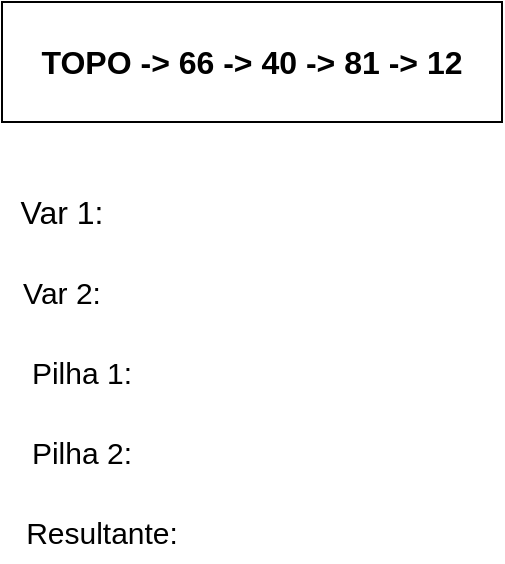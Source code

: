 <mxfile version="24.0.7" type="github" pages="32">
  <diagram name="Item 1" id="m2QPElUINBpk2Imb2PkV">
    <mxGraphModel dx="1434" dy="786" grid="1" gridSize="10" guides="1" tooltips="1" connect="1" arrows="1" fold="1" page="1" pageScale="1" pageWidth="827" pageHeight="1169" math="0" shadow="0">
      <root>
        <mxCell id="0" />
        <mxCell id="1" parent="0" />
        <mxCell id="_7ALaP_6OPwCw-2S1doQ-1" value="&lt;font style=&quot;font-size: 16px;&quot;&gt;&lt;b&gt;TOPO -&amp;gt; 66 -&amp;gt; 40 -&amp;gt; 81 -&amp;gt; 12&lt;/b&gt;&lt;/font&gt;" style="rounded=0;whiteSpace=wrap;html=1;" vertex="1" parent="1">
          <mxGeometry x="30" y="40" width="250" height="60" as="geometry" />
        </mxCell>
        <mxCell id="_7ALaP_6OPwCw-2S1doQ-2" value="&lt;font style=&quot;font-size: 16px;&quot;&gt;Var 1:&lt;/font&gt;" style="text;html=1;align=center;verticalAlign=middle;whiteSpace=wrap;rounded=0;" vertex="1" parent="1">
          <mxGeometry x="30" y="130" width="60" height="30" as="geometry" />
        </mxCell>
        <mxCell id="_7ALaP_6OPwCw-2S1doQ-3" value="&lt;font style=&quot;font-size: 15px;&quot;&gt;Var 2:&lt;/font&gt;" style="text;html=1;align=center;verticalAlign=middle;whiteSpace=wrap;rounded=0;" vertex="1" parent="1">
          <mxGeometry x="30" y="170" width="60" height="30" as="geometry" />
        </mxCell>
        <mxCell id="_7ALaP_6OPwCw-2S1doQ-5" value="&lt;font style=&quot;font-size: 15px;&quot;&gt;Pilha 1:&lt;/font&gt;" style="text;html=1;align=center;verticalAlign=middle;whiteSpace=wrap;rounded=0;" vertex="1" parent="1">
          <mxGeometry x="40" y="210" width="60" height="30" as="geometry" />
        </mxCell>
        <mxCell id="_7ALaP_6OPwCw-2S1doQ-6" value="&lt;font style=&quot;font-size: 15px;&quot;&gt;Pilha 2:&lt;/font&gt;" style="text;html=1;align=center;verticalAlign=middle;whiteSpace=wrap;rounded=0;" vertex="1" parent="1">
          <mxGeometry x="40" y="250" width="60" height="30" as="geometry" />
        </mxCell>
        <mxCell id="_7ALaP_6OPwCw-2S1doQ-7" value="&lt;font style=&quot;font-size: 15px;&quot;&gt;Resultante:&lt;/font&gt;" style="text;html=1;align=center;verticalAlign=middle;whiteSpace=wrap;rounded=0;" vertex="1" parent="1">
          <mxGeometry x="50" y="290" width="60" height="30" as="geometry" />
        </mxCell>
      </root>
    </mxGraphModel>
  </diagram>
  <diagram name="Item 2" id="zzdOL15F1RFHUfxrW7DM">
    <mxGraphModel dx="1434" dy="786" grid="1" gridSize="10" guides="1" tooltips="1" connect="1" arrows="1" fold="1" page="1" pageScale="1" pageWidth="827" pageHeight="1169" math="0" shadow="0">
      <root>
        <mxCell id="bVNn8nZzwLr-mtOFDaB7-0" />
        <mxCell id="bVNn8nZzwLr-mtOFDaB7-1" parent="bVNn8nZzwLr-mtOFDaB7-0" />
        <mxCell id="bVNn8nZzwLr-mtOFDaB7-2" value="&lt;font style=&quot;font-size: 16px;&quot;&gt;&lt;b&gt;TOPO&amp;nbsp; -&amp;gt; 40 -&amp;gt; 81 -&amp;gt; 12&lt;/b&gt;&lt;/font&gt;" style="rounded=0;whiteSpace=wrap;html=1;" vertex="1" parent="bVNn8nZzwLr-mtOFDaB7-1">
          <mxGeometry x="30" y="40" width="250" height="60" as="geometry" />
        </mxCell>
        <mxCell id="bVNn8nZzwLr-mtOFDaB7-3" value="&lt;font style=&quot;font-size: 16px;&quot;&gt;Var 1: 66&lt;/font&gt;" style="text;html=1;align=center;verticalAlign=middle;whiteSpace=wrap;rounded=0;" vertex="1" parent="bVNn8nZzwLr-mtOFDaB7-1">
          <mxGeometry x="30" y="130" width="90" height="30" as="geometry" />
        </mxCell>
        <mxCell id="bVNn8nZzwLr-mtOFDaB7-4" value="&lt;font style=&quot;font-size: 15px;&quot;&gt;Var 2:&lt;/font&gt;" style="text;html=1;align=center;verticalAlign=middle;whiteSpace=wrap;rounded=0;" vertex="1" parent="bVNn8nZzwLr-mtOFDaB7-1">
          <mxGeometry x="20" y="170" width="90" height="30" as="geometry" />
        </mxCell>
        <mxCell id="bVNn8nZzwLr-mtOFDaB7-5" value="&lt;font style=&quot;font-size: 15px;&quot;&gt;Pilha 1:&lt;/font&gt;" style="text;html=1;align=center;verticalAlign=middle;whiteSpace=wrap;rounded=0;" vertex="1" parent="bVNn8nZzwLr-mtOFDaB7-1">
          <mxGeometry x="20" y="210" width="90" height="30" as="geometry" />
        </mxCell>
        <mxCell id="bVNn8nZzwLr-mtOFDaB7-6" value="&lt;font style=&quot;font-size: 15px;&quot;&gt;Pilha 2:&lt;/font&gt;" style="text;html=1;align=center;verticalAlign=middle;whiteSpace=wrap;rounded=0;" vertex="1" parent="bVNn8nZzwLr-mtOFDaB7-1">
          <mxGeometry x="15" y="250" width="100" height="30" as="geometry" />
        </mxCell>
        <mxCell id="bVNn8nZzwLr-mtOFDaB7-7" value="&lt;font style=&quot;font-size: 15px;&quot;&gt;Resultante:&lt;/font&gt;" style="text;html=1;align=center;verticalAlign=middle;whiteSpace=wrap;rounded=0;" vertex="1" parent="bVNn8nZzwLr-mtOFDaB7-1">
          <mxGeometry x="35" y="290" width="80" height="30" as="geometry" />
        </mxCell>
      </root>
    </mxGraphModel>
  </diagram>
  <diagram name="Item 3" id="GOEEYASHCgG8esrK51-d">
    <mxGraphModel dx="1434" dy="786" grid="1" gridSize="10" guides="1" tooltips="1" connect="1" arrows="1" fold="1" page="1" pageScale="1" pageWidth="827" pageHeight="1169" math="0" shadow="0">
      <root>
        <mxCell id="hZeCqAW-mgPzJBDgzdP9-0" />
        <mxCell id="hZeCqAW-mgPzJBDgzdP9-1" parent="hZeCqAW-mgPzJBDgzdP9-0" />
        <mxCell id="hZeCqAW-mgPzJBDgzdP9-2" value="&lt;font style=&quot;font-size: 16px;&quot;&gt;&lt;b&gt;TOPO -&amp;gt; 81 -&amp;gt; 12&lt;/b&gt;&lt;/font&gt;" style="rounded=0;whiteSpace=wrap;html=1;" vertex="1" parent="hZeCqAW-mgPzJBDgzdP9-1">
          <mxGeometry x="30" y="40" width="250" height="60" as="geometry" />
        </mxCell>
        <mxCell id="hZeCqAW-mgPzJBDgzdP9-3" value="&lt;font style=&quot;font-size: 16px;&quot;&gt;Var 1: 66&lt;/font&gt;" style="text;html=1;align=center;verticalAlign=middle;whiteSpace=wrap;rounded=0;" vertex="1" parent="hZeCqAW-mgPzJBDgzdP9-1">
          <mxGeometry x="30" y="130" width="90" height="30" as="geometry" />
        </mxCell>
        <mxCell id="hZeCqAW-mgPzJBDgzdP9-4" value="&lt;font style=&quot;font-size: 15px;&quot;&gt;Var 2: 40&lt;/font&gt;" style="text;html=1;align=center;verticalAlign=middle;whiteSpace=wrap;rounded=0;" vertex="1" parent="hZeCqAW-mgPzJBDgzdP9-1">
          <mxGeometry x="30" y="170" width="90" height="30" as="geometry" />
        </mxCell>
        <mxCell id="hZeCqAW-mgPzJBDgzdP9-5" value="&lt;font style=&quot;font-size: 15px;&quot;&gt;Pilha 1:&lt;/font&gt;" style="text;html=1;align=center;verticalAlign=middle;whiteSpace=wrap;rounded=0;" vertex="1" parent="hZeCqAW-mgPzJBDgzdP9-1">
          <mxGeometry x="20" y="210" width="90" height="30" as="geometry" />
        </mxCell>
        <mxCell id="hZeCqAW-mgPzJBDgzdP9-6" value="&lt;font style=&quot;font-size: 15px;&quot;&gt;Pilha 2:&lt;/font&gt;" style="text;html=1;align=center;verticalAlign=middle;whiteSpace=wrap;rounded=0;" vertex="1" parent="hZeCqAW-mgPzJBDgzdP9-1">
          <mxGeometry x="15" y="250" width="100" height="30" as="geometry" />
        </mxCell>
        <mxCell id="hZeCqAW-mgPzJBDgzdP9-7" value="&lt;font style=&quot;font-size: 15px;&quot;&gt;Resultante:&lt;/font&gt;" style="text;html=1;align=center;verticalAlign=middle;whiteSpace=wrap;rounded=0;" vertex="1" parent="hZeCqAW-mgPzJBDgzdP9-1">
          <mxGeometry x="35" y="290" width="80" height="30" as="geometry" />
        </mxCell>
      </root>
    </mxGraphModel>
  </diagram>
  <diagram name="Item 4" id="0_CYV_v-JavGG30aptZC">
    <mxGraphModel dx="1434" dy="786" grid="1" gridSize="10" guides="1" tooltips="1" connect="1" arrows="1" fold="1" page="1" pageScale="1" pageWidth="827" pageHeight="1169" math="0" shadow="0">
      <root>
        <mxCell id="7eBRIQb-fKleD_dxOYR0-0" />
        <mxCell id="7eBRIQb-fKleD_dxOYR0-1" parent="7eBRIQb-fKleD_dxOYR0-0" />
        <mxCell id="7eBRIQb-fKleD_dxOYR0-2" value="&lt;font style=&quot;font-size: 16px;&quot;&gt;&lt;b&gt;TOPO -&amp;gt; 81 -&amp;gt; 12&lt;/b&gt;&lt;/font&gt;" style="rounded=0;whiteSpace=wrap;html=1;" vertex="1" parent="7eBRIQb-fKleD_dxOYR0-1">
          <mxGeometry x="30" y="40" width="250" height="60" as="geometry" />
        </mxCell>
        <mxCell id="7eBRIQb-fKleD_dxOYR0-3" value="&lt;font style=&quot;font-size: 16px;&quot;&gt;Var 1: 66&lt;/font&gt;" style="text;html=1;align=center;verticalAlign=middle;whiteSpace=wrap;rounded=0;" vertex="1" parent="7eBRIQb-fKleD_dxOYR0-1">
          <mxGeometry x="30" y="130" width="90" height="30" as="geometry" />
        </mxCell>
        <mxCell id="7eBRIQb-fKleD_dxOYR0-4" value="&lt;font style=&quot;font-size: 15px;&quot;&gt;Var 2: 40&lt;/font&gt;" style="text;html=1;align=center;verticalAlign=middle;whiteSpace=wrap;rounded=0;" vertex="1" parent="7eBRIQb-fKleD_dxOYR0-1">
          <mxGeometry x="30" y="170" width="90" height="30" as="geometry" />
        </mxCell>
        <mxCell id="7eBRIQb-fKleD_dxOYR0-5" value="&lt;font style=&quot;font-size: 15px;&quot;&gt;Pilha 1:&lt;/font&gt;" style="text;html=1;align=center;verticalAlign=middle;whiteSpace=wrap;rounded=0;" vertex="1" parent="7eBRIQb-fKleD_dxOYR0-1">
          <mxGeometry x="20" y="210" width="90" height="30" as="geometry" />
        </mxCell>
        <mxCell id="7eBRIQb-fKleD_dxOYR0-6" value="&lt;font style=&quot;font-size: 15px;&quot;&gt;Pilha 2:&lt;/font&gt;" style="text;html=1;align=center;verticalAlign=middle;whiteSpace=wrap;rounded=0;" vertex="1" parent="7eBRIQb-fKleD_dxOYR0-1">
          <mxGeometry x="15" y="250" width="100" height="30" as="geometry" />
        </mxCell>
        <mxCell id="7eBRIQb-fKleD_dxOYR0-7" value="&lt;font style=&quot;font-size: 15px;&quot;&gt;Resultante:&lt;/font&gt;" style="text;html=1;align=center;verticalAlign=middle;whiteSpace=wrap;rounded=0;" vertex="1" parent="7eBRIQb-fKleD_dxOYR0-1">
          <mxGeometry x="35" y="290" width="80" height="30" as="geometry" />
        </mxCell>
        <mxCell id="xga5VI_PlXzmPncBanjk-0" value="&lt;span style=&quot;font-size: 16px;&quot;&gt;&lt;b&gt;Var 1 &amp;gt; Var 2?&lt;/b&gt;&lt;/span&gt;" style="rounded=0;whiteSpace=wrap;html=1;" vertex="1" parent="7eBRIQb-fKleD_dxOYR0-1">
          <mxGeometry x="294" y="140" width="120" height="60" as="geometry" />
        </mxCell>
      </root>
    </mxGraphModel>
  </diagram>
  <diagram name="Item 5" id="R0uuGu6sJs1g814My4f1">
    <mxGraphModel dx="1434" dy="786" grid="1" gridSize="10" guides="1" tooltips="1" connect="1" arrows="1" fold="1" page="1" pageScale="1" pageWidth="827" pageHeight="1169" math="0" shadow="0">
      <root>
        <mxCell id="BpPKFOHRtMjzv7xoDTz2-0" />
        <mxCell id="BpPKFOHRtMjzv7xoDTz2-1" parent="BpPKFOHRtMjzv7xoDTz2-0" />
        <mxCell id="BpPKFOHRtMjzv7xoDTz2-2" value="&lt;font style=&quot;font-size: 16px;&quot;&gt;&lt;b&gt;TOPO -&amp;gt; 81 -&amp;gt; 12&lt;/b&gt;&lt;/font&gt;" style="rounded=0;whiteSpace=wrap;html=1;" vertex="1" parent="BpPKFOHRtMjzv7xoDTz2-1">
          <mxGeometry x="30" y="40" width="250" height="60" as="geometry" />
        </mxCell>
        <mxCell id="BpPKFOHRtMjzv7xoDTz2-3" value="&lt;font style=&quot;font-size: 16px;&quot;&gt;Var 1:&lt;/font&gt;" style="text;html=1;align=center;verticalAlign=middle;whiteSpace=wrap;rounded=0;" vertex="1" parent="BpPKFOHRtMjzv7xoDTz2-1">
          <mxGeometry x="20" y="130" width="90" height="30" as="geometry" />
        </mxCell>
        <mxCell id="BpPKFOHRtMjzv7xoDTz2-4" value="&lt;font style=&quot;font-size: 15px;&quot;&gt;Var 2: 40&lt;/font&gt;" style="text;html=1;align=center;verticalAlign=middle;whiteSpace=wrap;rounded=0;" vertex="1" parent="BpPKFOHRtMjzv7xoDTz2-1">
          <mxGeometry x="30" y="170" width="90" height="30" as="geometry" />
        </mxCell>
        <mxCell id="BpPKFOHRtMjzv7xoDTz2-5" value="&lt;font style=&quot;font-size: 15px;&quot;&gt;Pilha 1: topo -&amp;gt; 66&lt;/font&gt;" style="text;html=1;align=center;verticalAlign=middle;whiteSpace=wrap;rounded=0;" vertex="1" parent="BpPKFOHRtMjzv7xoDTz2-1">
          <mxGeometry x="35" y="210" width="140" height="30" as="geometry" />
        </mxCell>
        <mxCell id="BpPKFOHRtMjzv7xoDTz2-6" value="&lt;font style=&quot;font-size: 15px;&quot;&gt;Pilha 2:&lt;/font&gt;" style="text;html=1;align=center;verticalAlign=middle;whiteSpace=wrap;rounded=0;" vertex="1" parent="BpPKFOHRtMjzv7xoDTz2-1">
          <mxGeometry x="15" y="250" width="100" height="30" as="geometry" />
        </mxCell>
        <mxCell id="BpPKFOHRtMjzv7xoDTz2-7" value="&lt;font style=&quot;font-size: 15px;&quot;&gt;Resultante:&lt;/font&gt;" style="text;html=1;align=center;verticalAlign=middle;whiteSpace=wrap;rounded=0;" vertex="1" parent="BpPKFOHRtMjzv7xoDTz2-1">
          <mxGeometry x="35" y="290" width="80" height="30" as="geometry" />
        </mxCell>
      </root>
    </mxGraphModel>
  </diagram>
  <diagram name="Item 6" id="-dDvYP7np0bAwzawjMhR">
    <mxGraphModel dx="1434" dy="786" grid="1" gridSize="10" guides="1" tooltips="1" connect="1" arrows="1" fold="1" page="1" pageScale="1" pageWidth="827" pageHeight="1169" math="0" shadow="0">
      <root>
        <mxCell id="yOPnelP-AV7MLi88TWrX-0" />
        <mxCell id="yOPnelP-AV7MLi88TWrX-1" parent="yOPnelP-AV7MLi88TWrX-0" />
        <mxCell id="yOPnelP-AV7MLi88TWrX-2" value="&lt;font style=&quot;font-size: 16px;&quot;&gt;&lt;b&gt;TOPO&amp;nbsp; -&amp;gt; 12&lt;/b&gt;&lt;/font&gt;" style="rounded=0;whiteSpace=wrap;html=1;" vertex="1" parent="yOPnelP-AV7MLi88TWrX-1">
          <mxGeometry x="30" y="40" width="250" height="60" as="geometry" />
        </mxCell>
        <mxCell id="yOPnelP-AV7MLi88TWrX-3" value="&lt;font style=&quot;font-size: 16px;&quot;&gt;Var 1: 81&lt;/font&gt;" style="text;html=1;align=center;verticalAlign=middle;whiteSpace=wrap;rounded=0;" vertex="1" parent="yOPnelP-AV7MLi88TWrX-1">
          <mxGeometry x="35" y="130" width="90" height="30" as="geometry" />
        </mxCell>
        <mxCell id="yOPnelP-AV7MLi88TWrX-4" value="&lt;font style=&quot;font-size: 15px;&quot;&gt;Var 2: 40&lt;/font&gt;" style="text;html=1;align=center;verticalAlign=middle;whiteSpace=wrap;rounded=0;" vertex="1" parent="yOPnelP-AV7MLi88TWrX-1">
          <mxGeometry x="30" y="170" width="90" height="30" as="geometry" />
        </mxCell>
        <mxCell id="yOPnelP-AV7MLi88TWrX-5" value="&lt;font style=&quot;font-size: 15px;&quot;&gt;Pilha 1: topo -&amp;gt; 66&lt;/font&gt;" style="text;html=1;align=center;verticalAlign=middle;whiteSpace=wrap;rounded=0;" vertex="1" parent="yOPnelP-AV7MLi88TWrX-1">
          <mxGeometry x="35" y="210" width="140" height="30" as="geometry" />
        </mxCell>
        <mxCell id="yOPnelP-AV7MLi88TWrX-6" value="&lt;font style=&quot;font-size: 15px;&quot;&gt;Pilha 2:&lt;/font&gt;" style="text;html=1;align=center;verticalAlign=middle;whiteSpace=wrap;rounded=0;" vertex="1" parent="yOPnelP-AV7MLi88TWrX-1">
          <mxGeometry x="15" y="250" width="100" height="30" as="geometry" />
        </mxCell>
        <mxCell id="yOPnelP-AV7MLi88TWrX-7" value="&lt;font style=&quot;font-size: 15px;&quot;&gt;Resultante:&lt;/font&gt;" style="text;html=1;align=center;verticalAlign=middle;whiteSpace=wrap;rounded=0;" vertex="1" parent="yOPnelP-AV7MLi88TWrX-1">
          <mxGeometry x="35" y="290" width="80" height="30" as="geometry" />
        </mxCell>
      </root>
    </mxGraphModel>
  </diagram>
  <diagram name="Item 7" id="kivKUlhXVfUKVMG8kgj-">
    <mxGraphModel dx="1434" dy="786" grid="1" gridSize="10" guides="1" tooltips="1" connect="1" arrows="1" fold="1" page="1" pageScale="1" pageWidth="827" pageHeight="1169" math="0" shadow="0">
      <root>
        <mxCell id="Z0p86g-ogzOF9wPmVYlx-0" />
        <mxCell id="Z0p86g-ogzOF9wPmVYlx-1" parent="Z0p86g-ogzOF9wPmVYlx-0" />
        <mxCell id="Z0p86g-ogzOF9wPmVYlx-2" value="&lt;font style=&quot;font-size: 16px;&quot;&gt;&lt;b&gt;TOPO&amp;nbsp; -&amp;gt; 12&lt;/b&gt;&lt;/font&gt;" style="rounded=0;whiteSpace=wrap;html=1;" vertex="1" parent="Z0p86g-ogzOF9wPmVYlx-1">
          <mxGeometry x="30" y="40" width="250" height="60" as="geometry" />
        </mxCell>
        <mxCell id="Z0p86g-ogzOF9wPmVYlx-3" value="&lt;font style=&quot;font-size: 16px;&quot;&gt;Var 1: 81&lt;/font&gt;" style="text;html=1;align=center;verticalAlign=middle;whiteSpace=wrap;rounded=0;" vertex="1" parent="Z0p86g-ogzOF9wPmVYlx-1">
          <mxGeometry x="35" y="130" width="90" height="30" as="geometry" />
        </mxCell>
        <mxCell id="Z0p86g-ogzOF9wPmVYlx-4" value="&lt;font style=&quot;font-size: 15px;&quot;&gt;Var 2: 40&lt;/font&gt;" style="text;html=1;align=center;verticalAlign=middle;whiteSpace=wrap;rounded=0;" vertex="1" parent="Z0p86g-ogzOF9wPmVYlx-1">
          <mxGeometry x="30" y="170" width="90" height="30" as="geometry" />
        </mxCell>
        <mxCell id="Z0p86g-ogzOF9wPmVYlx-5" value="&lt;font style=&quot;font-size: 15px;&quot;&gt;Pilha 1: topo -&amp;gt; 66&lt;/font&gt;" style="text;html=1;align=center;verticalAlign=middle;whiteSpace=wrap;rounded=0;" vertex="1" parent="Z0p86g-ogzOF9wPmVYlx-1">
          <mxGeometry x="35" y="210" width="140" height="30" as="geometry" />
        </mxCell>
        <mxCell id="Z0p86g-ogzOF9wPmVYlx-6" value="&lt;font style=&quot;font-size: 15px;&quot;&gt;Pilha 2:&lt;/font&gt;" style="text;html=1;align=center;verticalAlign=middle;whiteSpace=wrap;rounded=0;" vertex="1" parent="Z0p86g-ogzOF9wPmVYlx-1">
          <mxGeometry x="15" y="250" width="100" height="30" as="geometry" />
        </mxCell>
        <mxCell id="Z0p86g-ogzOF9wPmVYlx-7" value="&lt;font style=&quot;font-size: 15px;&quot;&gt;Resultante:&lt;/font&gt;" style="text;html=1;align=center;verticalAlign=middle;whiteSpace=wrap;rounded=0;" vertex="1" parent="Z0p86g-ogzOF9wPmVYlx-1">
          <mxGeometry x="35" y="290" width="80" height="30" as="geometry" />
        </mxCell>
        <mxCell id="v-yGyxj8MbzCPsjy1R9f-0" value="&lt;span style=&quot;font-size: 16px;&quot;&gt;&lt;b&gt;Var 1 &amp;gt; Var 2?&lt;/b&gt;&lt;/span&gt;" style="rounded=0;whiteSpace=wrap;html=1;" vertex="1" parent="Z0p86g-ogzOF9wPmVYlx-1">
          <mxGeometry x="294" y="140" width="120" height="60" as="geometry" />
        </mxCell>
      </root>
    </mxGraphModel>
  </diagram>
  <diagram name="Item 8" id="HFCLQ-BKuit-pZzERt52">
    <mxGraphModel dx="1434" dy="786" grid="1" gridSize="10" guides="1" tooltips="1" connect="1" arrows="1" fold="1" page="1" pageScale="1" pageWidth="827" pageHeight="1169" math="0" shadow="0">
      <root>
        <mxCell id="mHd2PyeYxGICRROlFiaC-0" />
        <mxCell id="mHd2PyeYxGICRROlFiaC-1" parent="mHd2PyeYxGICRROlFiaC-0" />
        <mxCell id="mHd2PyeYxGICRROlFiaC-2" value="&lt;font style=&quot;font-size: 16px;&quot;&gt;&lt;b&gt;TOPO&amp;nbsp; -&amp;gt; 12&lt;/b&gt;&lt;/font&gt;" style="rounded=0;whiteSpace=wrap;html=1;" vertex="1" parent="mHd2PyeYxGICRROlFiaC-1">
          <mxGeometry x="30" y="40" width="250" height="60" as="geometry" />
        </mxCell>
        <mxCell id="mHd2PyeYxGICRROlFiaC-3" value="&lt;font style=&quot;font-size: 16px;&quot;&gt;Var 1:&amp;nbsp;&lt;/font&gt;" style="text;html=1;align=center;verticalAlign=middle;whiteSpace=wrap;rounded=0;" vertex="1" parent="mHd2PyeYxGICRROlFiaC-1">
          <mxGeometry x="25" y="130" width="90" height="30" as="geometry" />
        </mxCell>
        <mxCell id="mHd2PyeYxGICRROlFiaC-4" value="&lt;font style=&quot;font-size: 15px;&quot;&gt;Var 2: 40&lt;/font&gt;" style="text;html=1;align=center;verticalAlign=middle;whiteSpace=wrap;rounded=0;" vertex="1" parent="mHd2PyeYxGICRROlFiaC-1">
          <mxGeometry x="30" y="170" width="90" height="30" as="geometry" />
        </mxCell>
        <mxCell id="mHd2PyeYxGICRROlFiaC-5" value="&lt;font style=&quot;font-size: 15px;&quot;&gt;Pilha 1: topo -&amp;gt; 81 -&amp;gt; 66&lt;/font&gt;" style="text;html=1;align=center;verticalAlign=middle;whiteSpace=wrap;rounded=0;" vertex="1" parent="mHd2PyeYxGICRROlFiaC-1">
          <mxGeometry x="35" y="210" width="175" height="30" as="geometry" />
        </mxCell>
        <mxCell id="mHd2PyeYxGICRROlFiaC-6" value="&lt;font style=&quot;font-size: 15px;&quot;&gt;Pilha 2:&lt;/font&gt;" style="text;html=1;align=center;verticalAlign=middle;whiteSpace=wrap;rounded=0;" vertex="1" parent="mHd2PyeYxGICRROlFiaC-1">
          <mxGeometry x="15" y="250" width="100" height="30" as="geometry" />
        </mxCell>
        <mxCell id="mHd2PyeYxGICRROlFiaC-7" value="&lt;font style=&quot;font-size: 15px;&quot;&gt;Resultante:&lt;/font&gt;" style="text;html=1;align=center;verticalAlign=middle;whiteSpace=wrap;rounded=0;" vertex="1" parent="mHd2PyeYxGICRROlFiaC-1">
          <mxGeometry x="35" y="290" width="80" height="30" as="geometry" />
        </mxCell>
      </root>
    </mxGraphModel>
  </diagram>
  <diagram name="Item 9" id="ubdeswUfVD6ge-CUGifD">
    <mxGraphModel dx="1434" dy="786" grid="1" gridSize="10" guides="1" tooltips="1" connect="1" arrows="1" fold="1" page="1" pageScale="1" pageWidth="827" pageHeight="1169" math="0" shadow="0">
      <root>
        <mxCell id="eOhRdy0YXLx0wvEQkw1Y-0" />
        <mxCell id="eOhRdy0YXLx0wvEQkw1Y-1" parent="eOhRdy0YXLx0wvEQkw1Y-0" />
        <mxCell id="eOhRdy0YXLx0wvEQkw1Y-2" value="&lt;font style=&quot;font-size: 16px;&quot;&gt;&lt;b&gt;TOPO&amp;nbsp;&lt;/b&gt;&lt;/font&gt;" style="rounded=0;whiteSpace=wrap;html=1;" vertex="1" parent="eOhRdy0YXLx0wvEQkw1Y-1">
          <mxGeometry x="30" y="40" width="250" height="60" as="geometry" />
        </mxCell>
        <mxCell id="eOhRdy0YXLx0wvEQkw1Y-3" value="&lt;font style=&quot;font-size: 16px;&quot;&gt;Var 1: 12&lt;/font&gt;" style="text;html=1;align=center;verticalAlign=middle;whiteSpace=wrap;rounded=0;" vertex="1" parent="eOhRdy0YXLx0wvEQkw1Y-1">
          <mxGeometry x="35" y="130" width="90" height="30" as="geometry" />
        </mxCell>
        <mxCell id="eOhRdy0YXLx0wvEQkw1Y-4" value="&lt;font style=&quot;font-size: 15px;&quot;&gt;Var 2: 40&lt;/font&gt;" style="text;html=1;align=center;verticalAlign=middle;whiteSpace=wrap;rounded=0;" vertex="1" parent="eOhRdy0YXLx0wvEQkw1Y-1">
          <mxGeometry x="30" y="170" width="90" height="30" as="geometry" />
        </mxCell>
        <mxCell id="eOhRdy0YXLx0wvEQkw1Y-5" value="&lt;font style=&quot;font-size: 15px;&quot;&gt;Pilha 1: topo -&amp;gt; 81 -&amp;gt; 66&lt;/font&gt;" style="text;html=1;align=center;verticalAlign=middle;whiteSpace=wrap;rounded=0;" vertex="1" parent="eOhRdy0YXLx0wvEQkw1Y-1">
          <mxGeometry x="35" y="210" width="175" height="30" as="geometry" />
        </mxCell>
        <mxCell id="eOhRdy0YXLx0wvEQkw1Y-6" value="&lt;font style=&quot;font-size: 15px;&quot;&gt;Pilha 2:&lt;/font&gt;" style="text;html=1;align=center;verticalAlign=middle;whiteSpace=wrap;rounded=0;" vertex="1" parent="eOhRdy0YXLx0wvEQkw1Y-1">
          <mxGeometry x="15" y="250" width="100" height="30" as="geometry" />
        </mxCell>
        <mxCell id="eOhRdy0YXLx0wvEQkw1Y-7" value="&lt;font style=&quot;font-size: 15px;&quot;&gt;Resultante:&lt;/font&gt;" style="text;html=1;align=center;verticalAlign=middle;whiteSpace=wrap;rounded=0;" vertex="1" parent="eOhRdy0YXLx0wvEQkw1Y-1">
          <mxGeometry x="35" y="290" width="80" height="30" as="geometry" />
        </mxCell>
      </root>
    </mxGraphModel>
  </diagram>
  <diagram name="Item 10" id="4uqx1Lqs2_4Z1DWppG3U">
    <mxGraphModel dx="1434" dy="786" grid="1" gridSize="10" guides="1" tooltips="1" connect="1" arrows="1" fold="1" page="1" pageScale="1" pageWidth="827" pageHeight="1169" math="0" shadow="0">
      <root>
        <mxCell id="WZUDFaD5P_tcMOiMDx-Y-0" />
        <mxCell id="WZUDFaD5P_tcMOiMDx-Y-1" parent="WZUDFaD5P_tcMOiMDx-Y-0" />
        <mxCell id="WZUDFaD5P_tcMOiMDx-Y-2" value="&lt;font style=&quot;font-size: 16px;&quot;&gt;&lt;b&gt;TOPO&amp;nbsp;&lt;/b&gt;&lt;/font&gt;" style="rounded=0;whiteSpace=wrap;html=1;" vertex="1" parent="WZUDFaD5P_tcMOiMDx-Y-1">
          <mxGeometry x="30" y="40" width="250" height="60" as="geometry" />
        </mxCell>
        <mxCell id="WZUDFaD5P_tcMOiMDx-Y-3" value="&lt;font style=&quot;font-size: 16px;&quot;&gt;Var 1: 12&lt;/font&gt;" style="text;html=1;align=center;verticalAlign=middle;whiteSpace=wrap;rounded=0;" vertex="1" parent="WZUDFaD5P_tcMOiMDx-Y-1">
          <mxGeometry x="35" y="130" width="90" height="30" as="geometry" />
        </mxCell>
        <mxCell id="WZUDFaD5P_tcMOiMDx-Y-4" value="&lt;font style=&quot;font-size: 15px;&quot;&gt;Var 2: 40&lt;/font&gt;" style="text;html=1;align=center;verticalAlign=middle;whiteSpace=wrap;rounded=0;" vertex="1" parent="WZUDFaD5P_tcMOiMDx-Y-1">
          <mxGeometry x="30" y="170" width="90" height="30" as="geometry" />
        </mxCell>
        <mxCell id="WZUDFaD5P_tcMOiMDx-Y-5" value="&lt;font style=&quot;font-size: 15px;&quot;&gt;Pilha 1: topo -&amp;gt; 81 -&amp;gt; 66&lt;/font&gt;" style="text;html=1;align=center;verticalAlign=middle;whiteSpace=wrap;rounded=0;" vertex="1" parent="WZUDFaD5P_tcMOiMDx-Y-1">
          <mxGeometry x="35" y="210" width="175" height="30" as="geometry" />
        </mxCell>
        <mxCell id="WZUDFaD5P_tcMOiMDx-Y-6" value="&lt;font style=&quot;font-size: 15px;&quot;&gt;Pilha 2:&lt;/font&gt;" style="text;html=1;align=center;verticalAlign=middle;whiteSpace=wrap;rounded=0;" vertex="1" parent="WZUDFaD5P_tcMOiMDx-Y-1">
          <mxGeometry x="15" y="250" width="100" height="30" as="geometry" />
        </mxCell>
        <mxCell id="WZUDFaD5P_tcMOiMDx-Y-7" value="&lt;font style=&quot;font-size: 15px;&quot;&gt;Resultante:&lt;/font&gt;" style="text;html=1;align=center;verticalAlign=middle;whiteSpace=wrap;rounded=0;" vertex="1" parent="WZUDFaD5P_tcMOiMDx-Y-1">
          <mxGeometry x="35" y="290" width="80" height="30" as="geometry" />
        </mxCell>
        <mxCell id="bl05WyJMmjnou7OcM5RI-0" value="&lt;span style=&quot;font-size: 16px;&quot;&gt;&lt;b&gt;Var 1 &amp;gt; Var 2?&lt;/b&gt;&lt;/span&gt;" style="rounded=0;whiteSpace=wrap;html=1;" vertex="1" parent="WZUDFaD5P_tcMOiMDx-Y-1">
          <mxGeometry x="304" y="150" width="120" height="60" as="geometry" />
        </mxCell>
      </root>
    </mxGraphModel>
  </diagram>
  <diagram name="Item 11" id="xFh9H6fcL_KwoyN1iTq4">
    <mxGraphModel dx="1434" dy="786" grid="1" gridSize="10" guides="1" tooltips="1" connect="1" arrows="1" fold="1" page="1" pageScale="1" pageWidth="827" pageHeight="1169" math="0" shadow="0">
      <root>
        <mxCell id="jUUeMWuQNRWA9PsYCzJn-0" />
        <mxCell id="jUUeMWuQNRWA9PsYCzJn-1" parent="jUUeMWuQNRWA9PsYCzJn-0" />
        <mxCell id="jUUeMWuQNRWA9PsYCzJn-2" value="&lt;font style=&quot;font-size: 16px;&quot;&gt;&lt;b&gt;TOPO&amp;nbsp;&lt;/b&gt;&lt;/font&gt;" style="rounded=0;whiteSpace=wrap;html=1;" vertex="1" parent="jUUeMWuQNRWA9PsYCzJn-1">
          <mxGeometry x="30" y="40" width="250" height="60" as="geometry" />
        </mxCell>
        <mxCell id="jUUeMWuQNRWA9PsYCzJn-3" value="&lt;font style=&quot;font-size: 16px;&quot;&gt;Var 1: 12&lt;/font&gt;" style="text;html=1;align=center;verticalAlign=middle;whiteSpace=wrap;rounded=0;" vertex="1" parent="jUUeMWuQNRWA9PsYCzJn-1">
          <mxGeometry x="35" y="130" width="90" height="30" as="geometry" />
        </mxCell>
        <mxCell id="jUUeMWuQNRWA9PsYCzJn-4" value="&lt;font style=&quot;font-size: 15px;&quot;&gt;Var 2:&amp;nbsp;&lt;/font&gt;" style="text;html=1;align=center;verticalAlign=middle;whiteSpace=wrap;rounded=0;" vertex="1" parent="jUUeMWuQNRWA9PsYCzJn-1">
          <mxGeometry x="20" y="170" width="90" height="30" as="geometry" />
        </mxCell>
        <mxCell id="jUUeMWuQNRWA9PsYCzJn-5" value="&lt;font style=&quot;font-size: 15px;&quot;&gt;Pilha 1: topo -&amp;gt; 40 -&amp;gt; 81 -&amp;gt; 66&lt;/font&gt;" style="text;html=1;align=center;verticalAlign=middle;whiteSpace=wrap;rounded=0;" vertex="1" parent="jUUeMWuQNRWA9PsYCzJn-1">
          <mxGeometry x="35" y="210" width="205" height="30" as="geometry" />
        </mxCell>
        <mxCell id="jUUeMWuQNRWA9PsYCzJn-6" value="&lt;font style=&quot;font-size: 15px;&quot;&gt;Pilha 2:&lt;/font&gt;" style="text;html=1;align=center;verticalAlign=middle;whiteSpace=wrap;rounded=0;" vertex="1" parent="jUUeMWuQNRWA9PsYCzJn-1">
          <mxGeometry x="15" y="250" width="100" height="30" as="geometry" />
        </mxCell>
        <mxCell id="jUUeMWuQNRWA9PsYCzJn-7" value="&lt;font style=&quot;font-size: 15px;&quot;&gt;Resultante:&lt;/font&gt;" style="text;html=1;align=center;verticalAlign=middle;whiteSpace=wrap;rounded=0;" vertex="1" parent="jUUeMWuQNRWA9PsYCzJn-1">
          <mxGeometry x="35" y="290" width="80" height="30" as="geometry" />
        </mxCell>
      </root>
    </mxGraphModel>
  </diagram>
  <diagram name="Item 12" id="0ZsqO9YOGIekjQWAMO9X">
    <mxGraphModel dx="1434" dy="786" grid="1" gridSize="10" guides="1" tooltips="1" connect="1" arrows="1" fold="1" page="1" pageScale="1" pageWidth="827" pageHeight="1169" math="0" shadow="0">
      <root>
        <mxCell id="IUqEaQt1sBxPERRTi8vX-0" />
        <mxCell id="IUqEaQt1sBxPERRTi8vX-1" parent="IUqEaQt1sBxPERRTi8vX-0" />
        <mxCell id="IUqEaQt1sBxPERRTi8vX-2" value="&lt;font style=&quot;font-size: 16px;&quot;&gt;&lt;b&gt;TOPO&amp;nbsp;&lt;/b&gt;&lt;/font&gt;" style="rounded=0;whiteSpace=wrap;html=1;" vertex="1" parent="IUqEaQt1sBxPERRTi8vX-1">
          <mxGeometry x="30" y="40" width="250" height="60" as="geometry" />
        </mxCell>
        <mxCell id="IUqEaQt1sBxPERRTi8vX-3" value="&lt;font style=&quot;font-size: 16px;&quot;&gt;Var 1:&amp;nbsp;&lt;/font&gt;" style="text;html=1;align=center;verticalAlign=middle;whiteSpace=wrap;rounded=0;" vertex="1" parent="IUqEaQt1sBxPERRTi8vX-1">
          <mxGeometry x="25" y="130" width="90" height="30" as="geometry" />
        </mxCell>
        <mxCell id="IUqEaQt1sBxPERRTi8vX-4" value="&lt;font style=&quot;font-size: 15px;&quot;&gt;Var 2:&amp;nbsp;&lt;/font&gt;" style="text;html=1;align=center;verticalAlign=middle;whiteSpace=wrap;rounded=0;" vertex="1" parent="IUqEaQt1sBxPERRTi8vX-1">
          <mxGeometry x="20" y="170" width="90" height="30" as="geometry" />
        </mxCell>
        <mxCell id="IUqEaQt1sBxPERRTi8vX-5" value="&lt;font style=&quot;font-size: 15px;&quot;&gt;Pilha 1: topo -&amp;gt; 40 -&amp;gt; 81 -&amp;gt; 66&lt;/font&gt;" style="text;html=1;align=center;verticalAlign=middle;whiteSpace=wrap;rounded=0;" vertex="1" parent="IUqEaQt1sBxPERRTi8vX-1">
          <mxGeometry x="35" y="210" width="205" height="30" as="geometry" />
        </mxCell>
        <mxCell id="IUqEaQt1sBxPERRTi8vX-6" value="&lt;font style=&quot;font-size: 15px;&quot;&gt;Pilha 2:&lt;/font&gt;" style="text;html=1;align=center;verticalAlign=middle;whiteSpace=wrap;rounded=0;" vertex="1" parent="IUqEaQt1sBxPERRTi8vX-1">
          <mxGeometry x="15" y="250" width="100" height="30" as="geometry" />
        </mxCell>
        <mxCell id="IUqEaQt1sBxPERRTi8vX-7" value="&lt;font style=&quot;font-size: 15px;&quot;&gt;Resultante topo -&amp;gt; 12:&lt;/font&gt;" style="text;html=1;align=center;verticalAlign=middle;whiteSpace=wrap;rounded=0;" vertex="1" parent="IUqEaQt1sBxPERRTi8vX-1">
          <mxGeometry x="30" y="290" width="165" height="30" as="geometry" />
        </mxCell>
      </root>
    </mxGraphModel>
  </diagram>
  <diagram name="Item 13" id="ztjKjsUrJ7Xq1yCBzGp0">
    <mxGraphModel dx="1434" dy="786" grid="1" gridSize="10" guides="1" tooltips="1" connect="1" arrows="1" fold="1" page="1" pageScale="1" pageWidth="827" pageHeight="1169" math="0" shadow="0">
      <root>
        <mxCell id="1NLY-RxjaodlzsXiJhOB-0" />
        <mxCell id="1NLY-RxjaodlzsXiJhOB-1" parent="1NLY-RxjaodlzsXiJhOB-0" />
        <mxCell id="1NLY-RxjaodlzsXiJhOB-2" value="&lt;b&gt;&lt;font style=&quot;font-size: 16px;&quot;&gt;TOPO&amp;nbsp;&lt;/font&gt;&lt;span style=&quot;font-size: 15px;&quot;&gt;-&amp;gt; 40 -&amp;gt; 81 -&amp;gt; 66&lt;/span&gt;&lt;/b&gt;" style="rounded=0;whiteSpace=wrap;html=1;" vertex="1" parent="1NLY-RxjaodlzsXiJhOB-1">
          <mxGeometry x="30" y="40" width="250" height="60" as="geometry" />
        </mxCell>
        <mxCell id="1NLY-RxjaodlzsXiJhOB-3" value="&lt;font style=&quot;font-size: 16px;&quot;&gt;Var 1:&amp;nbsp;&lt;/font&gt;" style="text;html=1;align=center;verticalAlign=middle;whiteSpace=wrap;rounded=0;" vertex="1" parent="1NLY-RxjaodlzsXiJhOB-1">
          <mxGeometry x="25" y="130" width="90" height="30" as="geometry" />
        </mxCell>
        <mxCell id="1NLY-RxjaodlzsXiJhOB-4" value="&lt;font style=&quot;font-size: 15px;&quot;&gt;Var 2:&amp;nbsp;&lt;/font&gt;" style="text;html=1;align=center;verticalAlign=middle;whiteSpace=wrap;rounded=0;" vertex="1" parent="1NLY-RxjaodlzsXiJhOB-1">
          <mxGeometry x="20" y="170" width="90" height="30" as="geometry" />
        </mxCell>
        <mxCell id="1NLY-RxjaodlzsXiJhOB-5" value="&lt;font style=&quot;font-size: 15px;&quot;&gt;Pilha 1:&lt;/font&gt;" style="text;html=1;align=center;verticalAlign=middle;whiteSpace=wrap;rounded=0;" vertex="1" parent="1NLY-RxjaodlzsXiJhOB-1">
          <mxGeometry x="25" y="210" width="93.75" height="30" as="geometry" />
        </mxCell>
        <mxCell id="1NLY-RxjaodlzsXiJhOB-6" value="&lt;font style=&quot;font-size: 15px;&quot;&gt;Pilha 2:&lt;/font&gt;" style="text;html=1;align=center;verticalAlign=middle;whiteSpace=wrap;rounded=0;" vertex="1" parent="1NLY-RxjaodlzsXiJhOB-1">
          <mxGeometry x="15" y="250" width="100" height="30" as="geometry" />
        </mxCell>
        <mxCell id="1NLY-RxjaodlzsXiJhOB-7" value="&lt;font style=&quot;font-size: 15px;&quot;&gt;Resultante topo -&amp;gt; 12:&lt;/font&gt;" style="text;html=1;align=center;verticalAlign=middle;whiteSpace=wrap;rounded=0;" vertex="1" parent="1NLY-RxjaodlzsXiJhOB-1">
          <mxGeometry x="30" y="290" width="165" height="30" as="geometry" />
        </mxCell>
        <mxCell id="7zRkEuM1R92h-atmk8EM-0" value="&lt;b&gt;&lt;font style=&quot;font-size: 16px;&quot;&gt;COPY&lt;/font&gt;&lt;/b&gt;" style="rounded=0;whiteSpace=wrap;html=1;" vertex="1" parent="1NLY-RxjaodlzsXiJhOB-1">
          <mxGeometry x="414" y="220" width="120" height="60" as="geometry" />
        </mxCell>
      </root>
    </mxGraphModel>
  </diagram>
  <diagram name="Item 14" id="zzcYpoZQXqSKcigwiQ66">
    <mxGraphModel dx="1434" dy="786" grid="1" gridSize="10" guides="1" tooltips="1" connect="1" arrows="1" fold="1" page="1" pageScale="1" pageWidth="827" pageHeight="1169" math="0" shadow="0">
      <root>
        <mxCell id="6oSpCvw9HoEe1QjQHkq0-0" />
        <mxCell id="6oSpCvw9HoEe1QjQHkq0-1" parent="6oSpCvw9HoEe1QjQHkq0-0" />
        <mxCell id="6oSpCvw9HoEe1QjQHkq0-2" value="&lt;b&gt;&lt;font style=&quot;font-size: 16px;&quot;&gt;TOPO&lt;/font&gt;&lt;span style=&quot;font-size: 15px;&quot;&gt;&amp;nbsp;-&amp;gt; 81 -&amp;gt; 66&lt;/span&gt;&lt;/b&gt;" style="rounded=0;whiteSpace=wrap;html=1;" vertex="1" parent="6oSpCvw9HoEe1QjQHkq0-1">
          <mxGeometry x="30" y="40" width="250" height="60" as="geometry" />
        </mxCell>
        <mxCell id="6oSpCvw9HoEe1QjQHkq0-3" value="&lt;font style=&quot;font-size: 16px;&quot;&gt;Var 1: 40&lt;/font&gt;" style="text;html=1;align=center;verticalAlign=middle;whiteSpace=wrap;rounded=0;" vertex="1" parent="6oSpCvw9HoEe1QjQHkq0-1">
          <mxGeometry x="30" y="130" width="90" height="30" as="geometry" />
        </mxCell>
        <mxCell id="6oSpCvw9HoEe1QjQHkq0-4" value="&lt;font style=&quot;font-size: 15px;&quot;&gt;Var 2:&amp;nbsp;&lt;/font&gt;" style="text;html=1;align=center;verticalAlign=middle;whiteSpace=wrap;rounded=0;" vertex="1" parent="6oSpCvw9HoEe1QjQHkq0-1">
          <mxGeometry x="20" y="170" width="90" height="30" as="geometry" />
        </mxCell>
        <mxCell id="6oSpCvw9HoEe1QjQHkq0-5" value="&lt;font style=&quot;font-size: 15px;&quot;&gt;Pilha 1:&lt;/font&gt;" style="text;html=1;align=center;verticalAlign=middle;whiteSpace=wrap;rounded=0;" vertex="1" parent="6oSpCvw9HoEe1QjQHkq0-1">
          <mxGeometry x="25" y="210" width="93.75" height="30" as="geometry" />
        </mxCell>
        <mxCell id="6oSpCvw9HoEe1QjQHkq0-6" value="&lt;font style=&quot;font-size: 15px;&quot;&gt;Pilha 2:&lt;/font&gt;" style="text;html=1;align=center;verticalAlign=middle;whiteSpace=wrap;rounded=0;" vertex="1" parent="6oSpCvw9HoEe1QjQHkq0-1">
          <mxGeometry x="15" y="250" width="100" height="30" as="geometry" />
        </mxCell>
        <mxCell id="6oSpCvw9HoEe1QjQHkq0-7" value="&lt;font style=&quot;font-size: 15px;&quot;&gt;Resultante topo -&amp;gt; 12:&lt;/font&gt;" style="text;html=1;align=center;verticalAlign=middle;whiteSpace=wrap;rounded=0;" vertex="1" parent="6oSpCvw9HoEe1QjQHkq0-1">
          <mxGeometry x="30" y="290" width="165" height="30" as="geometry" />
        </mxCell>
      </root>
    </mxGraphModel>
  </diagram>
  <diagram name="Item 15" id="AvvUS15GLW6sun8h6qRR">
    <mxGraphModel dx="1434" dy="786" grid="1" gridSize="10" guides="1" tooltips="1" connect="1" arrows="1" fold="1" page="1" pageScale="1" pageWidth="827" pageHeight="1169" math="0" shadow="0">
      <root>
        <mxCell id="6EDE85hGHCxKCL0VgRSi-0" />
        <mxCell id="6EDE85hGHCxKCL0VgRSi-1" parent="6EDE85hGHCxKCL0VgRSi-0" />
        <mxCell id="6EDE85hGHCxKCL0VgRSi-2" value="&lt;b&gt;&lt;font style=&quot;font-size: 16px;&quot;&gt;TOPO&lt;/font&gt;&lt;span style=&quot;font-size: 15px;&quot;&gt;&amp;nbsp;-&amp;gt; 66&lt;/span&gt;&lt;/b&gt;" style="rounded=0;whiteSpace=wrap;html=1;" vertex="1" parent="6EDE85hGHCxKCL0VgRSi-1">
          <mxGeometry x="30" y="40" width="250" height="60" as="geometry" />
        </mxCell>
        <mxCell id="6EDE85hGHCxKCL0VgRSi-3" value="&lt;font style=&quot;font-size: 16px;&quot;&gt;Var 1: 40&lt;/font&gt;" style="text;html=1;align=center;verticalAlign=middle;whiteSpace=wrap;rounded=0;" vertex="1" parent="6EDE85hGHCxKCL0VgRSi-1">
          <mxGeometry x="30" y="130" width="90" height="30" as="geometry" />
        </mxCell>
        <mxCell id="6EDE85hGHCxKCL0VgRSi-4" value="&lt;font style=&quot;font-size: 15px;&quot;&gt;Var 2: 81&lt;/font&gt;" style="text;html=1;align=center;verticalAlign=middle;whiteSpace=wrap;rounded=0;" vertex="1" parent="6EDE85hGHCxKCL0VgRSi-1">
          <mxGeometry x="28.75" y="170" width="90" height="30" as="geometry" />
        </mxCell>
        <mxCell id="6EDE85hGHCxKCL0VgRSi-5" value="&lt;font style=&quot;font-size: 15px;&quot;&gt;Pilha 1:&lt;/font&gt;" style="text;html=1;align=center;verticalAlign=middle;whiteSpace=wrap;rounded=0;" vertex="1" parent="6EDE85hGHCxKCL0VgRSi-1">
          <mxGeometry x="25" y="210" width="93.75" height="30" as="geometry" />
        </mxCell>
        <mxCell id="6EDE85hGHCxKCL0VgRSi-6" value="&lt;font style=&quot;font-size: 15px;&quot;&gt;Pilha 2:&lt;/font&gt;" style="text;html=1;align=center;verticalAlign=middle;whiteSpace=wrap;rounded=0;" vertex="1" parent="6EDE85hGHCxKCL0VgRSi-1">
          <mxGeometry x="15" y="250" width="100" height="30" as="geometry" />
        </mxCell>
        <mxCell id="6EDE85hGHCxKCL0VgRSi-7" value="&lt;font style=&quot;font-size: 15px;&quot;&gt;Resultante topo -&amp;gt; 12:&lt;/font&gt;" style="text;html=1;align=center;verticalAlign=middle;whiteSpace=wrap;rounded=0;" vertex="1" parent="6EDE85hGHCxKCL0VgRSi-1">
          <mxGeometry x="30" y="290" width="165" height="30" as="geometry" />
        </mxCell>
      </root>
    </mxGraphModel>
  </diagram>
  <diagram name="Item 16" id="RdhsjsFcKoKKke1jCey6">
    <mxGraphModel dx="1434" dy="786" grid="1" gridSize="10" guides="1" tooltips="1" connect="1" arrows="1" fold="1" page="1" pageScale="1" pageWidth="827" pageHeight="1169" math="0" shadow="0">
      <root>
        <mxCell id="2WwiUZEPJDeXip1R_Vz_-0" />
        <mxCell id="2WwiUZEPJDeXip1R_Vz_-1" parent="2WwiUZEPJDeXip1R_Vz_-0" />
        <mxCell id="2WwiUZEPJDeXip1R_Vz_-2" value="&lt;b&gt;&lt;font style=&quot;font-size: 16px;&quot;&gt;TOPO&lt;/font&gt;&lt;span style=&quot;font-size: 15px;&quot;&gt;&amp;nbsp;-&amp;gt; 66&lt;/span&gt;&lt;/b&gt;" style="rounded=0;whiteSpace=wrap;html=1;" vertex="1" parent="2WwiUZEPJDeXip1R_Vz_-1">
          <mxGeometry x="30" y="40" width="250" height="60" as="geometry" />
        </mxCell>
        <mxCell id="2WwiUZEPJDeXip1R_Vz_-3" value="&lt;font style=&quot;font-size: 16px;&quot;&gt;Var 1: 40&lt;/font&gt;" style="text;html=1;align=center;verticalAlign=middle;whiteSpace=wrap;rounded=0;" vertex="1" parent="2WwiUZEPJDeXip1R_Vz_-1">
          <mxGeometry x="30" y="130" width="90" height="30" as="geometry" />
        </mxCell>
        <mxCell id="2WwiUZEPJDeXip1R_Vz_-4" value="&lt;font style=&quot;font-size: 15px;&quot;&gt;Var 2: 81&lt;/font&gt;" style="text;html=1;align=center;verticalAlign=middle;whiteSpace=wrap;rounded=0;" vertex="1" parent="2WwiUZEPJDeXip1R_Vz_-1">
          <mxGeometry x="28.75" y="170" width="90" height="30" as="geometry" />
        </mxCell>
        <mxCell id="2WwiUZEPJDeXip1R_Vz_-5" value="&lt;font style=&quot;font-size: 15px;&quot;&gt;Pilha 1:&lt;/font&gt;" style="text;html=1;align=center;verticalAlign=middle;whiteSpace=wrap;rounded=0;" vertex="1" parent="2WwiUZEPJDeXip1R_Vz_-1">
          <mxGeometry x="25" y="210" width="93.75" height="30" as="geometry" />
        </mxCell>
        <mxCell id="2WwiUZEPJDeXip1R_Vz_-6" value="&lt;font style=&quot;font-size: 15px;&quot;&gt;Pilha 2:&lt;/font&gt;" style="text;html=1;align=center;verticalAlign=middle;whiteSpace=wrap;rounded=0;" vertex="1" parent="2WwiUZEPJDeXip1R_Vz_-1">
          <mxGeometry x="15" y="250" width="100" height="30" as="geometry" />
        </mxCell>
        <mxCell id="2WwiUZEPJDeXip1R_Vz_-7" value="&lt;font style=&quot;font-size: 15px;&quot;&gt;Resultante topo -&amp;gt; 12:&lt;/font&gt;" style="text;html=1;align=center;verticalAlign=middle;whiteSpace=wrap;rounded=0;" vertex="1" parent="2WwiUZEPJDeXip1R_Vz_-1">
          <mxGeometry x="30" y="290" width="165" height="30" as="geometry" />
        </mxCell>
        <mxCell id="gNx75KAuf5YZ0auPS52H-0" value="&lt;span style=&quot;font-size: 16px;&quot;&gt;&lt;b&gt;Var 1 &amp;gt; Var 2?&lt;/b&gt;&lt;/span&gt;" style="rounded=0;whiteSpace=wrap;html=1;" vertex="1" parent="2WwiUZEPJDeXip1R_Vz_-1">
          <mxGeometry x="380" y="130" width="120" height="60" as="geometry" />
        </mxCell>
      </root>
    </mxGraphModel>
  </diagram>
  <diagram name="Item 17" id="iIPo8s5umc4mhAqhTwgN">
    <mxGraphModel dx="1434" dy="786" grid="1" gridSize="10" guides="1" tooltips="1" connect="1" arrows="1" fold="1" page="1" pageScale="1" pageWidth="827" pageHeight="1169" math="0" shadow="0">
      <root>
        <mxCell id="dYUUtfNARwhQn1-E7t9U-0" />
        <mxCell id="dYUUtfNARwhQn1-E7t9U-1" parent="dYUUtfNARwhQn1-E7t9U-0" />
        <mxCell id="dYUUtfNARwhQn1-E7t9U-2" value="&lt;b&gt;&lt;font style=&quot;font-size: 16px;&quot;&gt;TOPO&lt;/font&gt;&lt;span style=&quot;font-size: 15px;&quot;&gt;&amp;nbsp;-&amp;gt; 66&lt;/span&gt;&lt;/b&gt;" style="rounded=0;whiteSpace=wrap;html=1;" vertex="1" parent="dYUUtfNARwhQn1-E7t9U-1">
          <mxGeometry x="30" y="40" width="250" height="60" as="geometry" />
        </mxCell>
        <mxCell id="dYUUtfNARwhQn1-E7t9U-3" value="&lt;font style=&quot;font-size: 16px;&quot;&gt;Var 1: 40&lt;/font&gt;" style="text;html=1;align=center;verticalAlign=middle;whiteSpace=wrap;rounded=0;" vertex="1" parent="dYUUtfNARwhQn1-E7t9U-1">
          <mxGeometry x="30" y="130" width="90" height="30" as="geometry" />
        </mxCell>
        <mxCell id="dYUUtfNARwhQn1-E7t9U-4" value="&lt;font style=&quot;font-size: 15px;&quot;&gt;Var 2:&amp;nbsp;&lt;/font&gt;" style="text;html=1;align=center;verticalAlign=middle;whiteSpace=wrap;rounded=0;" vertex="1" parent="dYUUtfNARwhQn1-E7t9U-1">
          <mxGeometry x="20" y="170" width="90" height="30" as="geometry" />
        </mxCell>
        <mxCell id="dYUUtfNARwhQn1-E7t9U-5" value="&lt;font style=&quot;font-size: 15px;&quot;&gt;Pilha 1: topo -&amp;gt; 81&lt;/font&gt;" style="text;html=1;align=center;verticalAlign=middle;whiteSpace=wrap;rounded=0;" vertex="1" parent="dYUUtfNARwhQn1-E7t9U-1">
          <mxGeometry x="30" y="210" width="135" height="30" as="geometry" />
        </mxCell>
        <mxCell id="dYUUtfNARwhQn1-E7t9U-6" value="&lt;font style=&quot;font-size: 15px;&quot;&gt;Pilha 2:&lt;/font&gt;" style="text;html=1;align=center;verticalAlign=middle;whiteSpace=wrap;rounded=0;" vertex="1" parent="dYUUtfNARwhQn1-E7t9U-1">
          <mxGeometry x="15" y="250" width="100" height="30" as="geometry" />
        </mxCell>
        <mxCell id="dYUUtfNARwhQn1-E7t9U-7" value="&lt;font style=&quot;font-size: 15px;&quot;&gt;Resultante topo -&amp;gt; 12:&lt;/font&gt;" style="text;html=1;align=center;verticalAlign=middle;whiteSpace=wrap;rounded=0;" vertex="1" parent="dYUUtfNARwhQn1-E7t9U-1">
          <mxGeometry x="30" y="290" width="165" height="30" as="geometry" />
        </mxCell>
      </root>
    </mxGraphModel>
  </diagram>
  <diagram name="Item 18" id="u4c9gDHkCFLpm5Bxqa_v">
    <mxGraphModel dx="1434" dy="786" grid="1" gridSize="10" guides="1" tooltips="1" connect="1" arrows="1" fold="1" page="1" pageScale="1" pageWidth="827" pageHeight="1169" math="0" shadow="0">
      <root>
        <mxCell id="qB0ipwbzZYnwStO6cWkk-0" />
        <mxCell id="qB0ipwbzZYnwStO6cWkk-1" parent="qB0ipwbzZYnwStO6cWkk-0" />
        <mxCell id="qB0ipwbzZYnwStO6cWkk-2" value="&lt;b&gt;&lt;font style=&quot;font-size: 16px;&quot;&gt;TOPO&lt;/font&gt;&lt;span style=&quot;font-size: 15px;&quot;&gt;&amp;nbsp;&lt;/span&gt;&lt;/b&gt;" style="rounded=0;whiteSpace=wrap;html=1;" vertex="1" parent="qB0ipwbzZYnwStO6cWkk-1">
          <mxGeometry x="30" y="40" width="250" height="60" as="geometry" />
        </mxCell>
        <mxCell id="qB0ipwbzZYnwStO6cWkk-3" value="&lt;font style=&quot;font-size: 16px;&quot;&gt;Var 1: 40&lt;/font&gt;" style="text;html=1;align=center;verticalAlign=middle;whiteSpace=wrap;rounded=0;" vertex="1" parent="qB0ipwbzZYnwStO6cWkk-1">
          <mxGeometry x="30" y="130" width="90" height="30" as="geometry" />
        </mxCell>
        <mxCell id="qB0ipwbzZYnwStO6cWkk-4" value="&lt;font style=&quot;font-size: 15px;&quot;&gt;Var 2: 66&amp;nbsp;&amp;nbsp;&lt;/font&gt;" style="text;html=1;align=center;verticalAlign=middle;whiteSpace=wrap;rounded=0;" vertex="1" parent="qB0ipwbzZYnwStO6cWkk-1">
          <mxGeometry x="30" y="170" width="90" height="30" as="geometry" />
        </mxCell>
        <mxCell id="qB0ipwbzZYnwStO6cWkk-5" value="&lt;font style=&quot;font-size: 15px;&quot;&gt;Pilha 1: topo -&amp;gt; 81&lt;/font&gt;" style="text;html=1;align=center;verticalAlign=middle;whiteSpace=wrap;rounded=0;" vertex="1" parent="qB0ipwbzZYnwStO6cWkk-1">
          <mxGeometry x="30" y="210" width="135" height="30" as="geometry" />
        </mxCell>
        <mxCell id="qB0ipwbzZYnwStO6cWkk-6" value="&lt;font style=&quot;font-size: 15px;&quot;&gt;Pilha 2:&lt;/font&gt;" style="text;html=1;align=center;verticalAlign=middle;whiteSpace=wrap;rounded=0;" vertex="1" parent="qB0ipwbzZYnwStO6cWkk-1">
          <mxGeometry x="15" y="250" width="100" height="30" as="geometry" />
        </mxCell>
        <mxCell id="qB0ipwbzZYnwStO6cWkk-7" value="&lt;font style=&quot;font-size: 15px;&quot;&gt;Resultante topo -&amp;gt; 12:&lt;/font&gt;" style="text;html=1;align=center;verticalAlign=middle;whiteSpace=wrap;rounded=0;" vertex="1" parent="qB0ipwbzZYnwStO6cWkk-1">
          <mxGeometry x="30" y="290" width="165" height="30" as="geometry" />
        </mxCell>
      </root>
    </mxGraphModel>
  </diagram>
  <diagram name="Item 19" id="hXqfVc4RL_Dg3wrG1P0G">
    <mxGraphModel dx="1434" dy="786" grid="1" gridSize="10" guides="1" tooltips="1" connect="1" arrows="1" fold="1" page="1" pageScale="1" pageWidth="827" pageHeight="1169" math="0" shadow="0">
      <root>
        <mxCell id="NeQrFBMTTPuTNxA6zu6H-0" />
        <mxCell id="NeQrFBMTTPuTNxA6zu6H-1" parent="NeQrFBMTTPuTNxA6zu6H-0" />
        <mxCell id="NeQrFBMTTPuTNxA6zu6H-2" value="&lt;b&gt;&lt;font style=&quot;font-size: 16px;&quot;&gt;TOPO&lt;/font&gt;&lt;span style=&quot;font-size: 15px;&quot;&gt;&amp;nbsp;&lt;/span&gt;&lt;/b&gt;" style="rounded=0;whiteSpace=wrap;html=1;" vertex="1" parent="NeQrFBMTTPuTNxA6zu6H-1">
          <mxGeometry x="30" y="40" width="250" height="60" as="geometry" />
        </mxCell>
        <mxCell id="NeQrFBMTTPuTNxA6zu6H-3" value="&lt;font style=&quot;font-size: 16px;&quot;&gt;Var 1: 40&lt;/font&gt;" style="text;html=1;align=center;verticalAlign=middle;whiteSpace=wrap;rounded=0;" vertex="1" parent="NeQrFBMTTPuTNxA6zu6H-1">
          <mxGeometry x="30" y="130" width="90" height="30" as="geometry" />
        </mxCell>
        <mxCell id="NeQrFBMTTPuTNxA6zu6H-4" value="&lt;font style=&quot;font-size: 15px;&quot;&gt;Var 2: 66&amp;nbsp;&amp;nbsp;&lt;/font&gt;" style="text;html=1;align=center;verticalAlign=middle;whiteSpace=wrap;rounded=0;" vertex="1" parent="NeQrFBMTTPuTNxA6zu6H-1">
          <mxGeometry x="30" y="170" width="90" height="30" as="geometry" />
        </mxCell>
        <mxCell id="NeQrFBMTTPuTNxA6zu6H-5" value="&lt;font style=&quot;font-size: 15px;&quot;&gt;Pilha 1: topo -&amp;gt; 81&lt;/font&gt;" style="text;html=1;align=center;verticalAlign=middle;whiteSpace=wrap;rounded=0;" vertex="1" parent="NeQrFBMTTPuTNxA6zu6H-1">
          <mxGeometry x="30" y="210" width="135" height="30" as="geometry" />
        </mxCell>
        <mxCell id="NeQrFBMTTPuTNxA6zu6H-6" value="&lt;font style=&quot;font-size: 15px;&quot;&gt;Pilha 2:&lt;/font&gt;" style="text;html=1;align=center;verticalAlign=middle;whiteSpace=wrap;rounded=0;" vertex="1" parent="NeQrFBMTTPuTNxA6zu6H-1">
          <mxGeometry x="15" y="250" width="100" height="30" as="geometry" />
        </mxCell>
        <mxCell id="NeQrFBMTTPuTNxA6zu6H-7" value="&lt;font style=&quot;font-size: 15px;&quot;&gt;Resultante topo -&amp;gt; 12:&lt;/font&gt;" style="text;html=1;align=center;verticalAlign=middle;whiteSpace=wrap;rounded=0;" vertex="1" parent="NeQrFBMTTPuTNxA6zu6H-1">
          <mxGeometry x="30" y="290" width="165" height="30" as="geometry" />
        </mxCell>
        <mxCell id="LMT8DUAKEu0tqhK4ooeF-0" value="&lt;span style=&quot;font-size: 16px;&quot;&gt;&lt;b&gt;Var 1 &amp;gt; Var 2?&lt;/b&gt;&lt;/span&gt;" style="rounded=0;whiteSpace=wrap;html=1;" vertex="1" parent="NeQrFBMTTPuTNxA6zu6H-1">
          <mxGeometry x="414" y="130" width="120" height="60" as="geometry" />
        </mxCell>
      </root>
    </mxGraphModel>
  </diagram>
  <diagram name="Item 20" id="S3RhHrnOuiXLFG39zseB">
    <mxGraphModel dx="1434" dy="786" grid="1" gridSize="10" guides="1" tooltips="1" connect="1" arrows="1" fold="1" page="1" pageScale="1" pageWidth="827" pageHeight="1169" math="0" shadow="0">
      <root>
        <mxCell id="sLRslJ3zpClbZfQD_H3N-0" />
        <mxCell id="sLRslJ3zpClbZfQD_H3N-1" parent="sLRslJ3zpClbZfQD_H3N-0" />
        <mxCell id="sLRslJ3zpClbZfQD_H3N-2" value="&lt;b&gt;&lt;font style=&quot;font-size: 16px;&quot;&gt;TOPO&lt;/font&gt;&lt;span style=&quot;font-size: 15px;&quot;&gt;&amp;nbsp;&lt;/span&gt;&lt;/b&gt;" style="rounded=0;whiteSpace=wrap;html=1;" vertex="1" parent="sLRslJ3zpClbZfQD_H3N-1">
          <mxGeometry x="30" y="40" width="250" height="60" as="geometry" />
        </mxCell>
        <mxCell id="sLRslJ3zpClbZfQD_H3N-3" value="&lt;font style=&quot;font-size: 16px;&quot;&gt;Var 1: 40&lt;/font&gt;" style="text;html=1;align=center;verticalAlign=middle;whiteSpace=wrap;rounded=0;" vertex="1" parent="sLRslJ3zpClbZfQD_H3N-1">
          <mxGeometry x="30" y="130" width="90" height="30" as="geometry" />
        </mxCell>
        <mxCell id="sLRslJ3zpClbZfQD_H3N-4" value="&lt;font style=&quot;font-size: 15px;&quot;&gt;Var 2:&amp;nbsp;&amp;nbsp;&lt;/font&gt;" style="text;html=1;align=center;verticalAlign=middle;whiteSpace=wrap;rounded=0;" vertex="1" parent="sLRslJ3zpClbZfQD_H3N-1">
          <mxGeometry x="20" y="170" width="90" height="30" as="geometry" />
        </mxCell>
        <mxCell id="sLRslJ3zpClbZfQD_H3N-5" value="&lt;font style=&quot;font-size: 15px;&quot;&gt;Pilha 1: topo -&amp;gt; 66 -&amp;gt; 81&lt;/font&gt;" style="text;html=1;align=center;verticalAlign=middle;whiteSpace=wrap;rounded=0;" vertex="1" parent="sLRslJ3zpClbZfQD_H3N-1">
          <mxGeometry x="30" y="210" width="180" height="30" as="geometry" />
        </mxCell>
        <mxCell id="sLRslJ3zpClbZfQD_H3N-6" value="&lt;font style=&quot;font-size: 15px;&quot;&gt;Pilha 2:&lt;/font&gt;" style="text;html=1;align=center;verticalAlign=middle;whiteSpace=wrap;rounded=0;" vertex="1" parent="sLRslJ3zpClbZfQD_H3N-1">
          <mxGeometry x="15" y="250" width="100" height="30" as="geometry" />
        </mxCell>
        <mxCell id="sLRslJ3zpClbZfQD_H3N-7" value="&lt;font style=&quot;font-size: 15px;&quot;&gt;Resultante topo -&amp;gt; 12:&lt;/font&gt;" style="text;html=1;align=center;verticalAlign=middle;whiteSpace=wrap;rounded=0;" vertex="1" parent="sLRslJ3zpClbZfQD_H3N-1">
          <mxGeometry x="30" y="290" width="165" height="30" as="geometry" />
        </mxCell>
      </root>
    </mxGraphModel>
  </diagram>
  <diagram name="Item 21" id="WtuuouFsAhapETaFlog-">
    <mxGraphModel dx="1434" dy="786" grid="1" gridSize="10" guides="1" tooltips="1" connect="1" arrows="1" fold="1" page="1" pageScale="1" pageWidth="827" pageHeight="1169" math="0" shadow="0">
      <root>
        <mxCell id="sMHQqm8otNBftYCoA46x-0" />
        <mxCell id="sMHQqm8otNBftYCoA46x-1" parent="sMHQqm8otNBftYCoA46x-0" />
        <mxCell id="sMHQqm8otNBftYCoA46x-2" value="&lt;b&gt;&lt;font style=&quot;font-size: 16px;&quot;&gt;TOPO&lt;/font&gt;&lt;span style=&quot;font-size: 15px;&quot;&gt;&amp;nbsp;&lt;/span&gt;&lt;/b&gt;" style="rounded=0;whiteSpace=wrap;html=1;" vertex="1" parent="sMHQqm8otNBftYCoA46x-1">
          <mxGeometry x="30" y="40" width="250" height="60" as="geometry" />
        </mxCell>
        <mxCell id="sMHQqm8otNBftYCoA46x-3" value="&lt;font style=&quot;font-size: 16px;&quot;&gt;Var 1:&amp;nbsp;&lt;/font&gt;" style="text;html=1;align=center;verticalAlign=middle;whiteSpace=wrap;rounded=0;" vertex="1" parent="sMHQqm8otNBftYCoA46x-1">
          <mxGeometry x="20" y="130" width="90" height="30" as="geometry" />
        </mxCell>
        <mxCell id="sMHQqm8otNBftYCoA46x-4" value="&lt;font style=&quot;font-size: 15px;&quot;&gt;Var 2:&amp;nbsp;&amp;nbsp;&lt;/font&gt;" style="text;html=1;align=center;verticalAlign=middle;whiteSpace=wrap;rounded=0;" vertex="1" parent="sMHQqm8otNBftYCoA46x-1">
          <mxGeometry x="20" y="170" width="90" height="30" as="geometry" />
        </mxCell>
        <mxCell id="sMHQqm8otNBftYCoA46x-5" value="&lt;font style=&quot;font-size: 15px;&quot;&gt;Pilha 1: topo -&amp;gt; 66 -&amp;gt; 81&lt;/font&gt;" style="text;html=1;align=center;verticalAlign=middle;whiteSpace=wrap;rounded=0;" vertex="1" parent="sMHQqm8otNBftYCoA46x-1">
          <mxGeometry x="30" y="210" width="180" height="30" as="geometry" />
        </mxCell>
        <mxCell id="sMHQqm8otNBftYCoA46x-6" value="&lt;font style=&quot;font-size: 15px;&quot;&gt;Pilha 2:&lt;/font&gt;" style="text;html=1;align=center;verticalAlign=middle;whiteSpace=wrap;rounded=0;" vertex="1" parent="sMHQqm8otNBftYCoA46x-1">
          <mxGeometry x="15" y="250" width="100" height="30" as="geometry" />
        </mxCell>
        <mxCell id="sMHQqm8otNBftYCoA46x-7" value="&lt;font style=&quot;font-size: 15px;&quot;&gt;Resultante: topo -&amp;gt; 40 -&amp;gt; 12&lt;/font&gt;" style="text;html=1;align=center;verticalAlign=middle;whiteSpace=wrap;rounded=0;" vertex="1" parent="sMHQqm8otNBftYCoA46x-1">
          <mxGeometry x="30" y="290" width="200" height="30" as="geometry" />
        </mxCell>
      </root>
    </mxGraphModel>
  </diagram>
  <diagram name="Item 22" id="6zMmZmCL4uTsgM9frOPz">
    <mxGraphModel dx="1434" dy="786" grid="1" gridSize="10" guides="1" tooltips="1" connect="1" arrows="1" fold="1" page="1" pageScale="1" pageWidth="827" pageHeight="1169" math="0" shadow="0">
      <root>
        <mxCell id="9StEN1U_ZtGkOFUJf6jb-0" />
        <mxCell id="9StEN1U_ZtGkOFUJf6jb-1" parent="9StEN1U_ZtGkOFUJf6jb-0" />
        <mxCell id="9StEN1U_ZtGkOFUJf6jb-2" value="&lt;b&gt;&lt;font style=&quot;font-size: 16px;&quot;&gt;TOPO&lt;/font&gt;&lt;span style=&quot;font-size: 15px;&quot;&gt;&amp;nbsp;&lt;/span&gt;&lt;/b&gt;" style="rounded=0;whiteSpace=wrap;html=1;" vertex="1" parent="9StEN1U_ZtGkOFUJf6jb-1">
          <mxGeometry x="30" y="40" width="250" height="60" as="geometry" />
        </mxCell>
        <mxCell id="9StEN1U_ZtGkOFUJf6jb-3" value="&lt;font style=&quot;font-size: 16px;&quot;&gt;Var 1:&amp;nbsp;&lt;/font&gt;" style="text;html=1;align=center;verticalAlign=middle;whiteSpace=wrap;rounded=0;" vertex="1" parent="9StEN1U_ZtGkOFUJf6jb-1">
          <mxGeometry x="20" y="130" width="90" height="30" as="geometry" />
        </mxCell>
        <mxCell id="9StEN1U_ZtGkOFUJf6jb-4" value="&lt;font style=&quot;font-size: 15px;&quot;&gt;Var 2:&amp;nbsp;&amp;nbsp;&lt;/font&gt;" style="text;html=1;align=center;verticalAlign=middle;whiteSpace=wrap;rounded=0;" vertex="1" parent="9StEN1U_ZtGkOFUJf6jb-1">
          <mxGeometry x="20" y="170" width="90" height="30" as="geometry" />
        </mxCell>
        <mxCell id="9StEN1U_ZtGkOFUJf6jb-5" value="&lt;font style=&quot;font-size: 15px;&quot;&gt;Pilha 1: topo -&amp;gt; 66 -&amp;gt; 81&lt;/font&gt;" style="text;html=1;align=center;verticalAlign=middle;whiteSpace=wrap;rounded=0;" vertex="1" parent="9StEN1U_ZtGkOFUJf6jb-1">
          <mxGeometry x="30" y="210" width="180" height="30" as="geometry" />
        </mxCell>
        <mxCell id="9StEN1U_ZtGkOFUJf6jb-6" value="&lt;font style=&quot;font-size: 15px;&quot;&gt;Pilha 2:&lt;/font&gt;" style="text;html=1;align=center;verticalAlign=middle;whiteSpace=wrap;rounded=0;" vertex="1" parent="9StEN1U_ZtGkOFUJf6jb-1">
          <mxGeometry x="15" y="250" width="100" height="30" as="geometry" />
        </mxCell>
        <mxCell id="9StEN1U_ZtGkOFUJf6jb-7" value="&lt;font style=&quot;font-size: 15px;&quot;&gt;Resultante: topo -&amp;gt; 40 -&amp;gt; 12&lt;/font&gt;" style="text;html=1;align=center;verticalAlign=middle;whiteSpace=wrap;rounded=0;" vertex="1" parent="9StEN1U_ZtGkOFUJf6jb-1">
          <mxGeometry x="30" y="290" width="200" height="30" as="geometry" />
        </mxCell>
        <mxCell id="yTKntpHJIBWnsrCPE65O-0" value="&lt;b&gt;&lt;font style=&quot;font-size: 16px;&quot;&gt;COPY&lt;/font&gt;&lt;/b&gt;" style="rounded=0;whiteSpace=wrap;html=1;" vertex="1" parent="9StEN1U_ZtGkOFUJf6jb-1">
          <mxGeometry x="380" y="130" width="120" height="60" as="geometry" />
        </mxCell>
      </root>
    </mxGraphModel>
  </diagram>
  <diagram name="Item 23" id="1KjbRvgfS2G8Lh9p2MzF">
    <mxGraphModel dx="2261" dy="786" grid="1" gridSize="10" guides="1" tooltips="1" connect="1" arrows="1" fold="1" page="1" pageScale="1" pageWidth="827" pageHeight="1169" math="0" shadow="0">
      <root>
        <mxCell id="h0uwm1a-0cTSnH6420XY-0" />
        <mxCell id="h0uwm1a-0cTSnH6420XY-1" parent="h0uwm1a-0cTSnH6420XY-0" />
        <mxCell id="h0uwm1a-0cTSnH6420XY-2" value="&lt;b&gt;&lt;font style=&quot;font-size: 16px;&quot;&gt;TOPO&lt;/font&gt;&lt;span style=&quot;font-size: 15px;&quot;&gt;&amp;nbsp;-&amp;gt;&amp;nbsp;&lt;/span&gt;&lt;/b&gt;&lt;span style=&quot;font-size: 15px;&quot;&gt;&amp;nbsp;&lt;/span&gt;&lt;b style=&quot;&quot;&gt;&lt;font style=&quot;font-size: 16px;&quot;&gt;66 -&amp;gt; 81&lt;/font&gt;&lt;/b&gt;" style="rounded=0;whiteSpace=wrap;html=1;" vertex="1" parent="h0uwm1a-0cTSnH6420XY-1">
          <mxGeometry x="30" y="40" width="250" height="60" as="geometry" />
        </mxCell>
        <mxCell id="h0uwm1a-0cTSnH6420XY-3" value="&lt;font style=&quot;font-size: 16px;&quot;&gt;Var 1:&amp;nbsp;&lt;/font&gt;" style="text;html=1;align=center;verticalAlign=middle;whiteSpace=wrap;rounded=0;" vertex="1" parent="h0uwm1a-0cTSnH6420XY-1">
          <mxGeometry x="20" y="130" width="90" height="30" as="geometry" />
        </mxCell>
        <mxCell id="h0uwm1a-0cTSnH6420XY-4" value="&lt;font style=&quot;font-size: 15px;&quot;&gt;Var 2:&amp;nbsp;&amp;nbsp;&lt;/font&gt;" style="text;html=1;align=center;verticalAlign=middle;whiteSpace=wrap;rounded=0;" vertex="1" parent="h0uwm1a-0cTSnH6420XY-1">
          <mxGeometry x="20" y="170" width="90" height="30" as="geometry" />
        </mxCell>
        <mxCell id="h0uwm1a-0cTSnH6420XY-5" value="&lt;font style=&quot;font-size: 15px;&quot;&gt;Pilha 1:&lt;/font&gt;" style="text;html=1;align=center;verticalAlign=middle;whiteSpace=wrap;rounded=0;" vertex="1" parent="h0uwm1a-0cTSnH6420XY-1">
          <mxGeometry x="-25" y="210" width="180" height="30" as="geometry" />
        </mxCell>
        <mxCell id="h0uwm1a-0cTSnH6420XY-6" value="&lt;font style=&quot;font-size: 15px;&quot;&gt;Pilha 2:&lt;/font&gt;" style="text;html=1;align=center;verticalAlign=middle;whiteSpace=wrap;rounded=0;" vertex="1" parent="h0uwm1a-0cTSnH6420XY-1">
          <mxGeometry x="15" y="250" width="100" height="30" as="geometry" />
        </mxCell>
        <mxCell id="h0uwm1a-0cTSnH6420XY-7" value="&lt;font style=&quot;font-size: 15px;&quot;&gt;Resultante: topo -&amp;gt; 40 -&amp;gt; 12&lt;/font&gt;" style="text;html=1;align=center;verticalAlign=middle;whiteSpace=wrap;rounded=0;" vertex="1" parent="h0uwm1a-0cTSnH6420XY-1">
          <mxGeometry x="30" y="290" width="200" height="30" as="geometry" />
        </mxCell>
      </root>
    </mxGraphModel>
  </diagram>
  <diagram name="Item 24" id="RWQd8WDe0AOpyRSHWmPR">
    <mxGraphModel dx="2261" dy="786" grid="1" gridSize="10" guides="1" tooltips="1" connect="1" arrows="1" fold="1" page="1" pageScale="1" pageWidth="827" pageHeight="1169" math="0" shadow="0">
      <root>
        <mxCell id="fjMidMlCXXgzZMs9L3Yv-0" />
        <mxCell id="fjMidMlCXXgzZMs9L3Yv-1" parent="fjMidMlCXXgzZMs9L3Yv-0" />
        <mxCell id="fjMidMlCXXgzZMs9L3Yv-2" value="&lt;b&gt;&lt;font style=&quot;font-size: 16px;&quot;&gt;TOPO&lt;/font&gt;&lt;span style=&quot;font-size: 15px;&quot;&gt;&amp;nbsp;&lt;/span&gt;&lt;/b&gt;&lt;b style=&quot;&quot;&gt;&lt;font style=&quot;font-size: 16px;&quot;&gt;-&amp;gt; 81&lt;/font&gt;&lt;/b&gt;" style="rounded=0;whiteSpace=wrap;html=1;" vertex="1" parent="fjMidMlCXXgzZMs9L3Yv-1">
          <mxGeometry x="30" y="40" width="250" height="60" as="geometry" />
        </mxCell>
        <mxCell id="fjMidMlCXXgzZMs9L3Yv-3" value="&lt;font style=&quot;font-size: 16px;&quot;&gt;Var 1: 66&lt;/font&gt;" style="text;html=1;align=center;verticalAlign=middle;whiteSpace=wrap;rounded=0;" vertex="1" parent="fjMidMlCXXgzZMs9L3Yv-1">
          <mxGeometry x="30" y="130" width="90" height="30" as="geometry" />
        </mxCell>
        <mxCell id="fjMidMlCXXgzZMs9L3Yv-4" value="&lt;font style=&quot;font-size: 15px;&quot;&gt;Var 2:&amp;nbsp;&amp;nbsp;&lt;/font&gt;" style="text;html=1;align=center;verticalAlign=middle;whiteSpace=wrap;rounded=0;" vertex="1" parent="fjMidMlCXXgzZMs9L3Yv-1">
          <mxGeometry x="20" y="170" width="90" height="30" as="geometry" />
        </mxCell>
        <mxCell id="fjMidMlCXXgzZMs9L3Yv-5" value="&lt;font style=&quot;font-size: 15px;&quot;&gt;Pilha 1:&lt;/font&gt;" style="text;html=1;align=center;verticalAlign=middle;whiteSpace=wrap;rounded=0;" vertex="1" parent="fjMidMlCXXgzZMs9L3Yv-1">
          <mxGeometry x="-25" y="210" width="180" height="30" as="geometry" />
        </mxCell>
        <mxCell id="fjMidMlCXXgzZMs9L3Yv-6" value="&lt;font style=&quot;font-size: 15px;&quot;&gt;Pilha 2:&lt;/font&gt;" style="text;html=1;align=center;verticalAlign=middle;whiteSpace=wrap;rounded=0;" vertex="1" parent="fjMidMlCXXgzZMs9L3Yv-1">
          <mxGeometry x="15" y="250" width="100" height="30" as="geometry" />
        </mxCell>
        <mxCell id="fjMidMlCXXgzZMs9L3Yv-7" value="&lt;font style=&quot;font-size: 15px;&quot;&gt;Resultante: topo -&amp;gt; 40 -&amp;gt; 12&lt;/font&gt;" style="text;html=1;align=center;verticalAlign=middle;whiteSpace=wrap;rounded=0;" vertex="1" parent="fjMidMlCXXgzZMs9L3Yv-1">
          <mxGeometry x="30" y="290" width="200" height="30" as="geometry" />
        </mxCell>
      </root>
    </mxGraphModel>
  </diagram>
  <diagram name="Item 25" id="ovjKgeXntkHxzZJIvsYl">
    <mxGraphModel dx="1434" dy="786" grid="1" gridSize="10" guides="1" tooltips="1" connect="1" arrows="1" fold="1" page="1" pageScale="1" pageWidth="827" pageHeight="1169" math="0" shadow="0">
      <root>
        <mxCell id="j8apHfVgckrngcT_BBi7-0" />
        <mxCell id="j8apHfVgckrngcT_BBi7-1" parent="j8apHfVgckrngcT_BBi7-0" />
        <mxCell id="j8apHfVgckrngcT_BBi7-2" value="&lt;b&gt;&lt;font style=&quot;font-size: 16px;&quot;&gt;TOPO&lt;/font&gt;&lt;span style=&quot;font-size: 15px;&quot;&gt;&amp;nbsp;&lt;/span&gt;&lt;/b&gt;" style="rounded=0;whiteSpace=wrap;html=1;" vertex="1" parent="j8apHfVgckrngcT_BBi7-1">
          <mxGeometry x="30" y="40" width="250" height="60" as="geometry" />
        </mxCell>
        <mxCell id="j8apHfVgckrngcT_BBi7-3" value="&lt;font style=&quot;font-size: 16px;&quot;&gt;Var 1: 66&lt;/font&gt;" style="text;html=1;align=center;verticalAlign=middle;whiteSpace=wrap;rounded=0;" vertex="1" parent="j8apHfVgckrngcT_BBi7-1">
          <mxGeometry x="30" y="130" width="90" height="30" as="geometry" />
        </mxCell>
        <mxCell id="j8apHfVgckrngcT_BBi7-4" value="&lt;font style=&quot;font-size: 15px;&quot;&gt;Var 2: 81&amp;nbsp;&lt;/font&gt;" style="text;html=1;align=center;verticalAlign=middle;whiteSpace=wrap;rounded=0;" vertex="1" parent="j8apHfVgckrngcT_BBi7-1">
          <mxGeometry x="30" y="170" width="90" height="30" as="geometry" />
        </mxCell>
        <mxCell id="j8apHfVgckrngcT_BBi7-5" value="&lt;font style=&quot;font-size: 15px;&quot;&gt;Pilha 1:&lt;/font&gt;" style="text;html=1;align=center;verticalAlign=middle;whiteSpace=wrap;rounded=0;" vertex="1" parent="j8apHfVgckrngcT_BBi7-1">
          <mxGeometry y="210" width="125" height="30" as="geometry" />
        </mxCell>
        <mxCell id="j8apHfVgckrngcT_BBi7-6" value="&lt;font style=&quot;font-size: 15px;&quot;&gt;Pilha 2:&lt;/font&gt;" style="text;html=1;align=center;verticalAlign=middle;whiteSpace=wrap;rounded=0;" vertex="1" parent="j8apHfVgckrngcT_BBi7-1">
          <mxGeometry x="15" y="250" width="100" height="30" as="geometry" />
        </mxCell>
        <mxCell id="j8apHfVgckrngcT_BBi7-7" value="&lt;font style=&quot;font-size: 15px;&quot;&gt;Resultante: topo -&amp;gt; 40 -&amp;gt; 12&lt;/font&gt;" style="text;html=1;align=center;verticalAlign=middle;whiteSpace=wrap;rounded=0;" vertex="1" parent="j8apHfVgckrngcT_BBi7-1">
          <mxGeometry x="30" y="290" width="200" height="30" as="geometry" />
        </mxCell>
      </root>
    </mxGraphModel>
  </diagram>
  <diagram name="Item 26" id="0llt5azC9zb2DYBHAfz_">
    <mxGraphModel dx="1434" dy="786" grid="1" gridSize="10" guides="1" tooltips="1" connect="1" arrows="1" fold="1" page="1" pageScale="1" pageWidth="827" pageHeight="1169" math="0" shadow="0">
      <root>
        <mxCell id="B_PdD8ejpWHa8vJWnNwA-0" />
        <mxCell id="B_PdD8ejpWHa8vJWnNwA-1" parent="B_PdD8ejpWHa8vJWnNwA-0" />
        <mxCell id="B_PdD8ejpWHa8vJWnNwA-2" value="&lt;b&gt;&lt;font style=&quot;font-size: 16px;&quot;&gt;TOPO&lt;/font&gt;&lt;span style=&quot;font-size: 15px;&quot;&gt;&amp;nbsp;&lt;/span&gt;&lt;/b&gt;" style="rounded=0;whiteSpace=wrap;html=1;" vertex="1" parent="B_PdD8ejpWHa8vJWnNwA-1">
          <mxGeometry x="30" y="40" width="250" height="60" as="geometry" />
        </mxCell>
        <mxCell id="B_PdD8ejpWHa8vJWnNwA-3" value="&lt;font style=&quot;font-size: 16px;&quot;&gt;Var 1: 66&lt;/font&gt;" style="text;html=1;align=center;verticalAlign=middle;whiteSpace=wrap;rounded=0;" vertex="1" parent="B_PdD8ejpWHa8vJWnNwA-1">
          <mxGeometry x="30" y="130" width="90" height="30" as="geometry" />
        </mxCell>
        <mxCell id="B_PdD8ejpWHa8vJWnNwA-4" value="&lt;font style=&quot;font-size: 15px;&quot;&gt;Var 2: 81&amp;nbsp;&lt;/font&gt;" style="text;html=1;align=center;verticalAlign=middle;whiteSpace=wrap;rounded=0;" vertex="1" parent="B_PdD8ejpWHa8vJWnNwA-1">
          <mxGeometry x="30" y="170" width="90" height="30" as="geometry" />
        </mxCell>
        <mxCell id="B_PdD8ejpWHa8vJWnNwA-5" value="&lt;font style=&quot;font-size: 15px;&quot;&gt;Pilha 1:&lt;/font&gt;" style="text;html=1;align=center;verticalAlign=middle;whiteSpace=wrap;rounded=0;" vertex="1" parent="B_PdD8ejpWHa8vJWnNwA-1">
          <mxGeometry y="210" width="125" height="30" as="geometry" />
        </mxCell>
        <mxCell id="B_PdD8ejpWHa8vJWnNwA-6" value="&lt;font style=&quot;font-size: 15px;&quot;&gt;Pilha 2:&lt;/font&gt;" style="text;html=1;align=center;verticalAlign=middle;whiteSpace=wrap;rounded=0;" vertex="1" parent="B_PdD8ejpWHa8vJWnNwA-1">
          <mxGeometry x="15" y="250" width="100" height="30" as="geometry" />
        </mxCell>
        <mxCell id="B_PdD8ejpWHa8vJWnNwA-7" value="&lt;font style=&quot;font-size: 15px;&quot;&gt;Resultante: topo -&amp;gt; 40 -&amp;gt; 12&lt;/font&gt;" style="text;html=1;align=center;verticalAlign=middle;whiteSpace=wrap;rounded=0;" vertex="1" parent="B_PdD8ejpWHa8vJWnNwA-1">
          <mxGeometry x="30" y="290" width="200" height="30" as="geometry" />
        </mxCell>
        <mxCell id="nd4y2ladYYYjSzW0qx-g-0" value="&lt;span style=&quot;font-size: 16px;&quot;&gt;&lt;b&gt;Var 1 &amp;gt; Var 2?&lt;/b&gt;&lt;/span&gt;" style="rounded=0;whiteSpace=wrap;html=1;" vertex="1" parent="B_PdD8ejpWHa8vJWnNwA-1">
          <mxGeometry x="400" y="130" width="120" height="60" as="geometry" />
        </mxCell>
      </root>
    </mxGraphModel>
  </diagram>
  <diagram name="Item 27" id="tusp7mce93NhWIHgU5b1">
    <mxGraphModel dx="1434" dy="786" grid="1" gridSize="10" guides="1" tooltips="1" connect="1" arrows="1" fold="1" page="1" pageScale="1" pageWidth="827" pageHeight="1169" math="0" shadow="0">
      <root>
        <mxCell id="y8miATD2quLMcvHvZFOp-0" />
        <mxCell id="y8miATD2quLMcvHvZFOp-1" parent="y8miATD2quLMcvHvZFOp-0" />
        <mxCell id="y8miATD2quLMcvHvZFOp-2" value="&lt;b&gt;&lt;font style=&quot;font-size: 16px;&quot;&gt;TOPO&lt;/font&gt;&lt;span style=&quot;font-size: 15px;&quot;&gt;&amp;nbsp;&lt;/span&gt;&lt;/b&gt;" style="rounded=0;whiteSpace=wrap;html=1;" vertex="1" parent="y8miATD2quLMcvHvZFOp-1">
          <mxGeometry x="30" y="40" width="250" height="60" as="geometry" />
        </mxCell>
        <mxCell id="y8miATD2quLMcvHvZFOp-3" value="&lt;font style=&quot;font-size: 16px;&quot;&gt;Var 1: 66&lt;/font&gt;" style="text;html=1;align=center;verticalAlign=middle;whiteSpace=wrap;rounded=0;" vertex="1" parent="y8miATD2quLMcvHvZFOp-1">
          <mxGeometry x="30" y="130" width="90" height="30" as="geometry" />
        </mxCell>
        <mxCell id="y8miATD2quLMcvHvZFOp-4" value="&lt;font style=&quot;font-size: 15px;&quot;&gt;Var 2:&amp;nbsp;&amp;nbsp;&lt;/font&gt;" style="text;html=1;align=center;verticalAlign=middle;whiteSpace=wrap;rounded=0;" vertex="1" parent="y8miATD2quLMcvHvZFOp-1">
          <mxGeometry x="20" y="170" width="90" height="30" as="geometry" />
        </mxCell>
        <mxCell id="y8miATD2quLMcvHvZFOp-5" value="&lt;font style=&quot;font-size: 15px;&quot;&gt;Pilha 1: topo -&amp;gt; 81&lt;/font&gt;" style="text;html=1;align=center;verticalAlign=middle;whiteSpace=wrap;rounded=0;" vertex="1" parent="y8miATD2quLMcvHvZFOp-1">
          <mxGeometry x="40" y="210" width="125" height="30" as="geometry" />
        </mxCell>
        <mxCell id="y8miATD2quLMcvHvZFOp-6" value="&lt;font style=&quot;font-size: 15px;&quot;&gt;Pilha 2:&lt;/font&gt;" style="text;html=1;align=center;verticalAlign=middle;whiteSpace=wrap;rounded=0;" vertex="1" parent="y8miATD2quLMcvHvZFOp-1">
          <mxGeometry x="15" y="250" width="100" height="30" as="geometry" />
        </mxCell>
        <mxCell id="y8miATD2quLMcvHvZFOp-7" value="&lt;font style=&quot;font-size: 15px;&quot;&gt;Resultante: topo -&amp;gt; 40 -&amp;gt; 12&lt;/font&gt;" style="text;html=1;align=center;verticalAlign=middle;whiteSpace=wrap;rounded=0;" vertex="1" parent="y8miATD2quLMcvHvZFOp-1">
          <mxGeometry x="30" y="290" width="200" height="30" as="geometry" />
        </mxCell>
      </root>
    </mxGraphModel>
  </diagram>
  <diagram name="Item 28" id="PE_duxyPml8In3o4lwoj">
    <mxGraphModel dx="1434" dy="786" grid="1" gridSize="10" guides="1" tooltips="1" connect="1" arrows="1" fold="1" page="1" pageScale="1" pageWidth="827" pageHeight="1169" math="0" shadow="0">
      <root>
        <mxCell id="v8-jfu7meDCbO502d-Qy-0" />
        <mxCell id="v8-jfu7meDCbO502d-Qy-1" parent="v8-jfu7meDCbO502d-Qy-0" />
        <mxCell id="v8-jfu7meDCbO502d-Qy-2" value="&lt;b&gt;&lt;font style=&quot;font-size: 16px;&quot;&gt;TOPO&lt;/font&gt;&lt;span style=&quot;font-size: 15px;&quot;&gt;&amp;nbsp;&lt;/span&gt;&lt;/b&gt;" style="rounded=0;whiteSpace=wrap;html=1;" vertex="1" parent="v8-jfu7meDCbO502d-Qy-1">
          <mxGeometry x="30" y="40" width="250" height="60" as="geometry" />
        </mxCell>
        <mxCell id="v8-jfu7meDCbO502d-Qy-3" value="&lt;font style=&quot;font-size: 16px;&quot;&gt;Var 1:&amp;nbsp;&lt;/font&gt;" style="text;html=1;align=center;verticalAlign=middle;whiteSpace=wrap;rounded=0;" vertex="1" parent="v8-jfu7meDCbO502d-Qy-1">
          <mxGeometry x="20" y="130" width="90" height="30" as="geometry" />
        </mxCell>
        <mxCell id="v8-jfu7meDCbO502d-Qy-4" value="&lt;font style=&quot;font-size: 15px;&quot;&gt;Var 2:&amp;nbsp;&amp;nbsp;&lt;/font&gt;" style="text;html=1;align=center;verticalAlign=middle;whiteSpace=wrap;rounded=0;" vertex="1" parent="v8-jfu7meDCbO502d-Qy-1">
          <mxGeometry x="20" y="170" width="90" height="30" as="geometry" />
        </mxCell>
        <mxCell id="v8-jfu7meDCbO502d-Qy-5" value="&lt;font style=&quot;font-size: 15px;&quot;&gt;Pilha 1: topo -&amp;gt; 81&lt;/font&gt;" style="text;html=1;align=center;verticalAlign=middle;whiteSpace=wrap;rounded=0;" vertex="1" parent="v8-jfu7meDCbO502d-Qy-1">
          <mxGeometry x="40" y="210" width="125" height="30" as="geometry" />
        </mxCell>
        <mxCell id="v8-jfu7meDCbO502d-Qy-6" value="&lt;font style=&quot;font-size: 15px;&quot;&gt;Pilha 2:&lt;/font&gt;" style="text;html=1;align=center;verticalAlign=middle;whiteSpace=wrap;rounded=0;" vertex="1" parent="v8-jfu7meDCbO502d-Qy-1">
          <mxGeometry x="15" y="250" width="100" height="30" as="geometry" />
        </mxCell>
        <mxCell id="v8-jfu7meDCbO502d-Qy-7" value="&lt;font style=&quot;font-size: 15px;&quot;&gt;Resultante: topo -&amp;gt; 66 -&amp;gt; 40 -&amp;gt; 12&lt;/font&gt;" style="text;html=1;align=center;verticalAlign=middle;whiteSpace=wrap;rounded=0;" vertex="1" parent="v8-jfu7meDCbO502d-Qy-1">
          <mxGeometry x="30" y="290" width="240" height="30" as="geometry" />
        </mxCell>
      </root>
    </mxGraphModel>
  </diagram>
  <diagram name="Item 29" id="asgXO20_FH_PfsXmAYvL">
    <mxGraphModel dx="1434" dy="786" grid="1" gridSize="10" guides="1" tooltips="1" connect="1" arrows="1" fold="1" page="1" pageScale="1" pageWidth="827" pageHeight="1169" math="0" shadow="0">
      <root>
        <mxCell id="X3F5kNZuh9-tpZUMCd6f-0" />
        <mxCell id="X3F5kNZuh9-tpZUMCd6f-1" parent="X3F5kNZuh9-tpZUMCd6f-0" />
        <mxCell id="X3F5kNZuh9-tpZUMCd6f-2" value="&lt;b&gt;&lt;font style=&quot;font-size: 16px;&quot;&gt;TOPO&lt;/font&gt;&lt;span style=&quot;font-size: 15px;&quot;&gt;&amp;nbsp;&lt;/span&gt;&lt;/b&gt;" style="rounded=0;whiteSpace=wrap;html=1;" vertex="1" parent="X3F5kNZuh9-tpZUMCd6f-1">
          <mxGeometry x="30" y="40" width="250" height="60" as="geometry" />
        </mxCell>
        <mxCell id="X3F5kNZuh9-tpZUMCd6f-3" value="&lt;font style=&quot;font-size: 16px;&quot;&gt;Var 1:&amp;nbsp;&lt;/font&gt;" style="text;html=1;align=center;verticalAlign=middle;whiteSpace=wrap;rounded=0;" vertex="1" parent="X3F5kNZuh9-tpZUMCd6f-1">
          <mxGeometry x="20" y="130" width="90" height="30" as="geometry" />
        </mxCell>
        <mxCell id="X3F5kNZuh9-tpZUMCd6f-4" value="&lt;font style=&quot;font-size: 15px;&quot;&gt;Var 2:&amp;nbsp;&amp;nbsp;&lt;/font&gt;" style="text;html=1;align=center;verticalAlign=middle;whiteSpace=wrap;rounded=0;" vertex="1" parent="X3F5kNZuh9-tpZUMCd6f-1">
          <mxGeometry x="20" y="170" width="90" height="30" as="geometry" />
        </mxCell>
        <mxCell id="X3F5kNZuh9-tpZUMCd6f-5" value="&lt;font style=&quot;font-size: 15px;&quot;&gt;Pilha 1: topo -&amp;gt; 81&lt;/font&gt;" style="text;html=1;align=center;verticalAlign=middle;whiteSpace=wrap;rounded=0;" vertex="1" parent="X3F5kNZuh9-tpZUMCd6f-1">
          <mxGeometry x="40" y="210" width="125" height="30" as="geometry" />
        </mxCell>
        <mxCell id="X3F5kNZuh9-tpZUMCd6f-6" value="&lt;font style=&quot;font-size: 15px;&quot;&gt;Pilha 2:&lt;/font&gt;" style="text;html=1;align=center;verticalAlign=middle;whiteSpace=wrap;rounded=0;" vertex="1" parent="X3F5kNZuh9-tpZUMCd6f-1">
          <mxGeometry x="15" y="250" width="100" height="30" as="geometry" />
        </mxCell>
        <mxCell id="X3F5kNZuh9-tpZUMCd6f-7" value="&lt;font style=&quot;font-size: 15px;&quot;&gt;Resultante: topo -&amp;gt; 66 -&amp;gt; 40 -&amp;gt; 12&lt;/font&gt;" style="text;html=1;align=center;verticalAlign=middle;whiteSpace=wrap;rounded=0;" vertex="1" parent="X3F5kNZuh9-tpZUMCd6f-1">
          <mxGeometry x="30" y="290" width="240" height="30" as="geometry" />
        </mxCell>
        <mxCell id="wCh3PrSEZrM_Wa_r3rks-0" value="&lt;b&gt;&lt;font style=&quot;font-size: 16px;&quot;&gt;COPY&lt;/font&gt;&lt;/b&gt;" style="rounded=0;whiteSpace=wrap;html=1;" vertex="1" parent="X3F5kNZuh9-tpZUMCd6f-1">
          <mxGeometry x="430" y="130" width="120" height="60" as="geometry" />
        </mxCell>
      </root>
    </mxGraphModel>
  </diagram>
  <diagram name="Item 30" id="TELffYnNnP9sRqiw6n_c">
    <mxGraphModel dx="1434" dy="786" grid="1" gridSize="10" guides="1" tooltips="1" connect="1" arrows="1" fold="1" page="1" pageScale="1" pageWidth="827" pageHeight="1169" math="0" shadow="0">
      <root>
        <mxCell id="Gx1FN8DfEPcXtEyuL8_M-0" />
        <mxCell id="Gx1FN8DfEPcXtEyuL8_M-1" parent="Gx1FN8DfEPcXtEyuL8_M-0" />
        <mxCell id="Gx1FN8DfEPcXtEyuL8_M-2" value="&lt;b&gt;&lt;font style=&quot;font-size: 16px;&quot;&gt;TOPO&lt;/font&gt;&lt;span style=&quot;font-size: 15px;&quot;&gt;&amp;nbsp; -&amp;gt; 81&lt;/span&gt;&lt;/b&gt;" style="rounded=0;whiteSpace=wrap;html=1;" vertex="1" parent="Gx1FN8DfEPcXtEyuL8_M-1">
          <mxGeometry x="30" y="40" width="250" height="60" as="geometry" />
        </mxCell>
        <mxCell id="Gx1FN8DfEPcXtEyuL8_M-3" value="&lt;font style=&quot;font-size: 16px;&quot;&gt;Var 1:&amp;nbsp;&lt;/font&gt;" style="text;html=1;align=center;verticalAlign=middle;whiteSpace=wrap;rounded=0;" vertex="1" parent="Gx1FN8DfEPcXtEyuL8_M-1">
          <mxGeometry x="20" y="130" width="90" height="30" as="geometry" />
        </mxCell>
        <mxCell id="Gx1FN8DfEPcXtEyuL8_M-4" value="&lt;font style=&quot;font-size: 15px;&quot;&gt;Var 2:&amp;nbsp;&amp;nbsp;&lt;/font&gt;" style="text;html=1;align=center;verticalAlign=middle;whiteSpace=wrap;rounded=0;" vertex="1" parent="Gx1FN8DfEPcXtEyuL8_M-1">
          <mxGeometry x="20" y="170" width="90" height="30" as="geometry" />
        </mxCell>
        <mxCell id="Gx1FN8DfEPcXtEyuL8_M-5" value="&lt;font style=&quot;font-size: 15px;&quot;&gt;Pilha 1:&lt;/font&gt;" style="text;html=1;align=center;verticalAlign=middle;whiteSpace=wrap;rounded=0;" vertex="1" parent="Gx1FN8DfEPcXtEyuL8_M-1">
          <mxGeometry x="2.5" y="210" width="125" height="30" as="geometry" />
        </mxCell>
        <mxCell id="Gx1FN8DfEPcXtEyuL8_M-6" value="&lt;font style=&quot;font-size: 15px;&quot;&gt;Pilha 2:&lt;/font&gt;" style="text;html=1;align=center;verticalAlign=middle;whiteSpace=wrap;rounded=0;" vertex="1" parent="Gx1FN8DfEPcXtEyuL8_M-1">
          <mxGeometry x="15" y="250" width="100" height="30" as="geometry" />
        </mxCell>
        <mxCell id="Gx1FN8DfEPcXtEyuL8_M-7" value="&lt;font style=&quot;font-size: 15px;&quot;&gt;Resultante: topo -&amp;gt; 66 -&amp;gt; 40 -&amp;gt; 12&lt;/font&gt;" style="text;html=1;align=center;verticalAlign=middle;whiteSpace=wrap;rounded=0;" vertex="1" parent="Gx1FN8DfEPcXtEyuL8_M-1">
          <mxGeometry x="30" y="290" width="240" height="30" as="geometry" />
        </mxCell>
      </root>
    </mxGraphModel>
  </diagram>
  <diagram name="Item 31" id="MfsxO9sPmh9yf01cwUeE">
    <mxGraphModel dx="1434" dy="786" grid="1" gridSize="10" guides="1" tooltips="1" connect="1" arrows="1" fold="1" page="1" pageScale="1" pageWidth="827" pageHeight="1169" math="0" shadow="0">
      <root>
        <mxCell id="x3LVQse1lbQIEqGn52ef-0" />
        <mxCell id="x3LVQse1lbQIEqGn52ef-1" parent="x3LVQse1lbQIEqGn52ef-0" />
        <mxCell id="x3LVQse1lbQIEqGn52ef-2" value="&lt;b&gt;&lt;font style=&quot;font-size: 16px;&quot;&gt;TOPO&lt;/font&gt;&lt;span style=&quot;font-size: 15px;&quot;&gt;&amp;nbsp;&lt;/span&gt;&lt;/b&gt;" style="rounded=0;whiteSpace=wrap;html=1;" vertex="1" parent="x3LVQse1lbQIEqGn52ef-1">
          <mxGeometry x="30" y="40" width="250" height="60" as="geometry" />
        </mxCell>
        <mxCell id="x3LVQse1lbQIEqGn52ef-3" value="&lt;font style=&quot;font-size: 16px;&quot;&gt;Var 1: 81&amp;nbsp;&lt;/font&gt;" style="text;html=1;align=center;verticalAlign=middle;whiteSpace=wrap;rounded=0;" vertex="1" parent="x3LVQse1lbQIEqGn52ef-1">
          <mxGeometry x="30" y="130" width="90" height="30" as="geometry" />
        </mxCell>
        <mxCell id="x3LVQse1lbQIEqGn52ef-4" value="&lt;font style=&quot;font-size: 15px;&quot;&gt;Var 2:&amp;nbsp;&amp;nbsp;&lt;/font&gt;" style="text;html=1;align=center;verticalAlign=middle;whiteSpace=wrap;rounded=0;" vertex="1" parent="x3LVQse1lbQIEqGn52ef-1">
          <mxGeometry x="20" y="170" width="90" height="30" as="geometry" />
        </mxCell>
        <mxCell id="x3LVQse1lbQIEqGn52ef-5" value="&lt;font style=&quot;font-size: 15px;&quot;&gt;Pilha 1:&lt;/font&gt;" style="text;html=1;align=center;verticalAlign=middle;whiteSpace=wrap;rounded=0;" vertex="1" parent="x3LVQse1lbQIEqGn52ef-1">
          <mxGeometry x="2.5" y="210" width="125" height="30" as="geometry" />
        </mxCell>
        <mxCell id="x3LVQse1lbQIEqGn52ef-6" value="&lt;font style=&quot;font-size: 15px;&quot;&gt;Pilha 2:&lt;/font&gt;" style="text;html=1;align=center;verticalAlign=middle;whiteSpace=wrap;rounded=0;" vertex="1" parent="x3LVQse1lbQIEqGn52ef-1">
          <mxGeometry x="15" y="250" width="100" height="30" as="geometry" />
        </mxCell>
        <mxCell id="x3LVQse1lbQIEqGn52ef-7" value="&lt;font style=&quot;font-size: 15px;&quot;&gt;Resultante: topo -&amp;gt; 66 -&amp;gt; 40 -&amp;gt; 12&lt;/font&gt;" style="text;html=1;align=center;verticalAlign=middle;whiteSpace=wrap;rounded=0;" vertex="1" parent="x3LVQse1lbQIEqGn52ef-1">
          <mxGeometry x="30" y="290" width="240" height="30" as="geometry" />
        </mxCell>
      </root>
    </mxGraphModel>
  </diagram>
  <diagram name="Item 32" id="DOQdN-RS4ejkgFdWCIE3">
    <mxGraphModel dx="1434" dy="786" grid="1" gridSize="10" guides="1" tooltips="1" connect="1" arrows="1" fold="1" page="1" pageScale="1" pageWidth="827" pageHeight="1169" math="0" shadow="0">
      <root>
        <mxCell id="yzvVh4gFbwzlIDi_yw28-0" />
        <mxCell id="yzvVh4gFbwzlIDi_yw28-1" parent="yzvVh4gFbwzlIDi_yw28-0" />
        <mxCell id="yzvVh4gFbwzlIDi_yw28-2" value="&lt;b&gt;&lt;font style=&quot;font-size: 16px;&quot;&gt;TOPO&lt;/font&gt;&lt;span style=&quot;font-size: 15px;&quot;&gt;&amp;nbsp;&lt;/span&gt;&lt;/b&gt;" style="rounded=0;whiteSpace=wrap;html=1;" vertex="1" parent="yzvVh4gFbwzlIDi_yw28-1">
          <mxGeometry x="30" y="40" width="250" height="60" as="geometry" />
        </mxCell>
        <mxCell id="yzvVh4gFbwzlIDi_yw28-3" value="&lt;font style=&quot;font-size: 16px;&quot;&gt;Var 1:&amp;nbsp;&amp;nbsp;&lt;/font&gt;" style="text;html=1;align=center;verticalAlign=middle;whiteSpace=wrap;rounded=0;" vertex="1" parent="yzvVh4gFbwzlIDi_yw28-1">
          <mxGeometry x="20" y="130" width="90" height="30" as="geometry" />
        </mxCell>
        <mxCell id="yzvVh4gFbwzlIDi_yw28-4" value="&lt;font style=&quot;font-size: 15px;&quot;&gt;Var 2:&amp;nbsp;&amp;nbsp;&lt;/font&gt;" style="text;html=1;align=center;verticalAlign=middle;whiteSpace=wrap;rounded=0;" vertex="1" parent="yzvVh4gFbwzlIDi_yw28-1">
          <mxGeometry x="20" y="170" width="90" height="30" as="geometry" />
        </mxCell>
        <mxCell id="yzvVh4gFbwzlIDi_yw28-5" value="&lt;font style=&quot;font-size: 15px;&quot;&gt;Pilha 1:&lt;/font&gt;" style="text;html=1;align=center;verticalAlign=middle;whiteSpace=wrap;rounded=0;" vertex="1" parent="yzvVh4gFbwzlIDi_yw28-1">
          <mxGeometry x="2.5" y="210" width="125" height="30" as="geometry" />
        </mxCell>
        <mxCell id="yzvVh4gFbwzlIDi_yw28-6" value="&lt;font style=&quot;font-size: 15px;&quot;&gt;Pilha 2:&lt;/font&gt;" style="text;html=1;align=center;verticalAlign=middle;whiteSpace=wrap;rounded=0;" vertex="1" parent="yzvVh4gFbwzlIDi_yw28-1">
          <mxGeometry x="15" y="250" width="100" height="30" as="geometry" />
        </mxCell>
        <mxCell id="yzvVh4gFbwzlIDi_yw28-7" value="&lt;font style=&quot;font-size: 15px;&quot;&gt;Resultante: topo -&amp;gt; 81 -&amp;gt; 66 -&amp;gt; 40 -&amp;gt; 12&lt;/font&gt;" style="text;html=1;align=center;verticalAlign=middle;whiteSpace=wrap;rounded=0;" vertex="1" parent="yzvVh4gFbwzlIDi_yw28-1">
          <mxGeometry x="30" y="290" width="280" height="30" as="geometry" />
        </mxCell>
      </root>
    </mxGraphModel>
  </diagram>
</mxfile>
